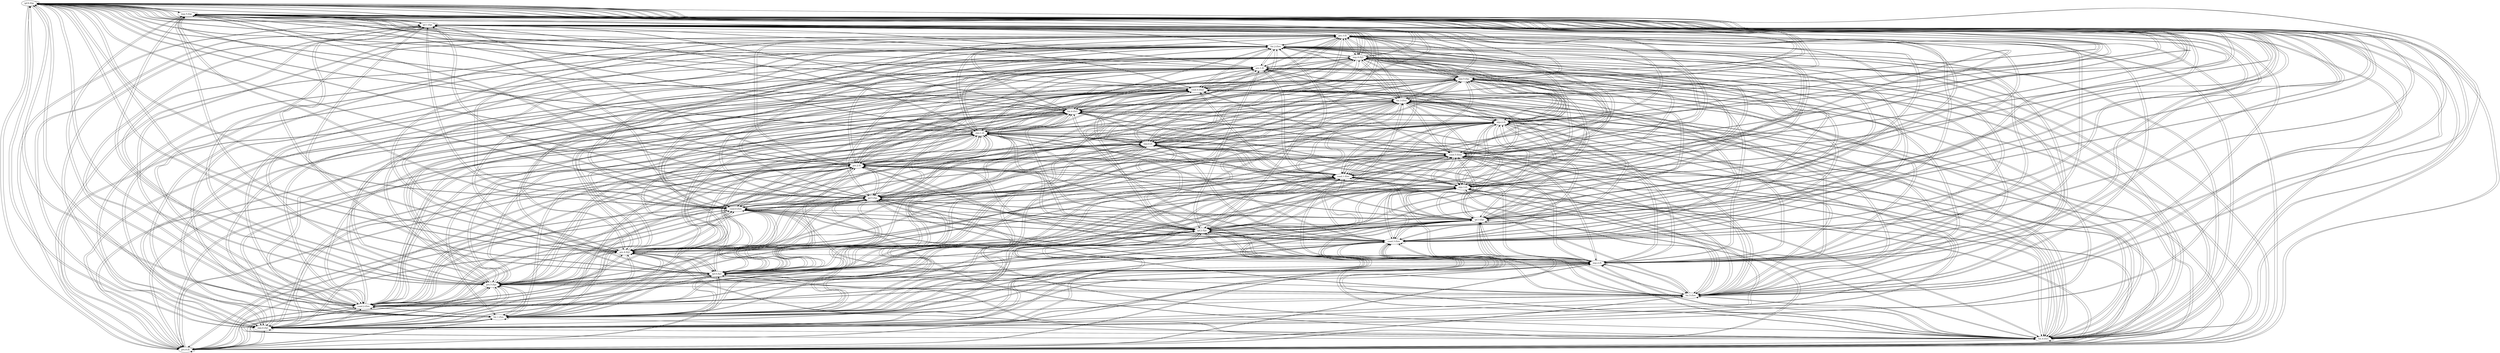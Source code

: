 digraph  {
	node [label="\N"];
	"ipf.6-ZijE"	 [cell="ipf.6",
		label="ipf.6-Zije",
		tense=ipf,
		weight=0.04];
	"ipf.6-ZijE" -> "ipf.6-ZijE"	 [weight=0.04];
	"imp.5-ZijE"	 [cell="imp.5",
		label="imp.5-Zije",
		tense=imp,
		weight=0.1];
	"ipf.6-ZijE" -> "imp.5-ZijE"	 [weight=0.1];
	"prs.6-Zi"	 [cell="prs.6",
		label="prs.6-Zi",
		tense=prs,
		weight=0.5];
	"ipf.6-ZijE" -> "prs.6-Zi"	 [weight=0.21];
	"fut.4-Zirô"	 [cell="fut.4",
		label="fut.4-Zirɔ̃",
		tense=fut,
		weight=0.98];
	"ipf.6-ZijE" -> "fut.4-Zirô"	 [weight=0.2842];
	"sbjv.4-Zijô"	 [cell="sbjv.4",
		label="sbjv.4-Zijɔ̃",
		tense=sbjv,
		weight=0.02];
	"ipf.6-ZijE" -> "sbjv.4-Zijô"	 [weight=0.02];
	"fut.1-ZirE"	 [cell="fut.1",
		label="fut.1-Zire",
		tense=fut,
		weight=0.98];
	"ipf.6-ZijE" -> "fut.1-ZirE"	 [weight=0.2842];
	"cond.2-ZirE"	 [cell="cond.2",
		label="cond.2-Zire",
		tense=cond,
		weight=0.98];
	"ipf.6-ZijE" -> "cond.2-ZirE"	 [weight=0.2842];
	"fut.5-ZirE"	 [cell="fut.5",
		label="fut.5-Zire",
		tense=fut,
		weight=0.98];
	"ipf.6-ZijE" -> "fut.5-ZirE"	 [weight=0.2842];
	"prs.5-ZijE"	 [cell="prs.5",
		label="prs.5-Zije",
		tense=prs,
		weight=0.04];
	"ipf.6-ZijE" -> "prs.5-ZijE"	 [weight=0.04];
	"ipf.4-Zijô"	 [cell="ipf.4",
		label="ipf.4-Zijɔ̃",
		tense=ipf,
		weight=0.04];
	"ipf.6-ZijE" -> "ipf.4-Zijô"	 [weight=0.04];
	"imp.2-Zi"	 [cell="imp.2",
		label="imp.2-Zi",
		tense=imp,
		weight=1.0];
	"ipf.6-ZijE" -> "imp.2-Zi"	 [weight=0.3];
	"prs.4-Zijô"	 [cell="prs.4",
		label="prs.4-Zijɔ̃",
		tense=prs,
		weight=0.04];
	"ipf.6-ZijE" -> "prs.4-Zijô"	 [weight=0.04];
	"cond.3-ZirE"	 [cell="cond.3",
		label="cond.3-Zire",
		tense=cond,
		weight=0.98];
	"ipf.6-ZijE" -> "cond.3-ZirE"	 [weight=0.2842];
	"ipf.2-ZijE"	 [cell="ipf.2",
		label="ipf.2-Zije",
		tense=ipf,
		weight=0.04];
	"ipf.6-ZijE" -> "ipf.2-ZijE"	 [weight=0.04];
	"ipf.3-ZijE"	 [cell="ipf.3",
		label="ipf.3-Zije",
		tense=ipf,
		weight=0.04];
	"ipf.6-ZijE" -> "ipf.3-ZijE"	 [weight=0.04];
	"cond.6-ZirE"	 [cell="cond.6",
		label="cond.6-Zire",
		tense=cond,
		weight=0.98];
	"ipf.6-ZijE" -> "cond.6-ZirE"	 [weight=0.2842];
	"ipf.5-ZijE"	 [cell="ipf.5",
		label="ipf.5-Zije",
		tense=ipf,
		weight=0.04];
	"ipf.6-ZijE" -> "ipf.5-ZijE"	 [weight=0.04];
	"sbjv.3-Zi"	 [cell="sbjv.3",
		label="sbjv.3-Zi",
		tense=sbjv,
		weight=0.5];
	"ipf.6-ZijE" -> "sbjv.3-Zi"	 [weight=0.17];
	"cond.1-ZirE"	 [cell="cond.1",
		label="cond.1-Zire",
		tense=cond,
		weight=0.98];
	"ipf.6-ZijE" -> "cond.1-ZirE"	 [weight=0.2842];
	"prs.2-Zi"	 [cell="prs.2",
		label="prs.2-Zi",
		tense=prs,
		weight=1.0];
	"ipf.6-ZijE" -> "prs.2-Zi"	 [weight=0.3];
	"cond.5-ZirjE"	 [cell="cond.5",
		label="cond.5-Zirje",
		tense=cond,
		weight=0.98];
	"ipf.6-ZijE" -> "cond.5-ZirjE"	 [weight=0.2842];
	"sbjv.6-Zi"	 [cell="sbjv.6",
		label="sbjv.6-Zi",
		tense=sbjv,
		weight=0.5];
	"ipf.6-ZijE" -> "sbjv.6-Zi"	 [weight=0.17];
	"sbjv.1-Zi"	 [cell="sbjv.1",
		label="sbjv.1-Zi",
		tense=sbjv,
		weight=0.5];
	"ipf.6-ZijE" -> "sbjv.1-Zi"	 [weight=0.17];
	"sbjv.2-Zi"	 [cell="sbjv.2",
		label="sbjv.2-Zi",
		tense=sbjv,
		weight=0.5];
	"ipf.6-ZijE" -> "sbjv.2-Zi"	 [weight=0.17];
	"fut.6-Zirô"	 [cell="fut.6",
		label="fut.6-Zirɔ̃",
		tense=fut,
		weight=0.98];
	"ipf.6-ZijE" -> "fut.6-Zirô"	 [weight=0.2842];
	"fut.3-Zira"	 [cell="fut.3",
		label="fut.3-Zira",
		tense=fut,
		weight=0.98];
	"ipf.6-ZijE" -> "fut.3-Zira"	 [weight=0.2842];
	"cond.4-Zirjô"	 [cell="cond.4",
		label="cond.4-Zirjɔ̃",
		tense=cond,
		weight=0.98];
	"ipf.6-ZijE" -> "cond.4-Zirjô"	 [weight=0.2842];
	"sbjv.5-ZijE"	 [cell="sbjv.5",
		label="sbjv.5-Zije",
		tense=sbjv,
		weight=0.02];
	"ipf.6-ZijE" -> "sbjv.5-ZijE"	 [weight=0.02];
	"prs.1-Zi"	 [cell="prs.1",
		label="prs.1-Zi",
		tense=prs,
		weight=1.0];
	"ipf.6-ZijE" -> "prs.1-Zi"	 [weight=0.3];
	"imp.4-Zijô"	 [cell="imp.4",
		label="imp.4-Zijɔ̃",
		tense=imp,
		weight=0.02];
	"ipf.6-ZijE" -> "imp.4-Zijô"	 [weight=0.02];
	"fut.2-Zira"	 [cell="fut.2",
		label="fut.2-Zira",
		tense=fut,
		weight=0.98];
	"ipf.6-ZijE" -> "fut.2-Zira"	 [weight=0.2842];
	"prs.3-Zi"	 [cell="prs.3",
		label="prs.3-Zi",
		tense=prs,
		weight=1.0];
	"ipf.6-ZijE" -> "prs.3-Zi"	 [weight=0.3];
	"ipf.1-ZijE"	 [cell="ipf.1",
		label="ipf.1-Zije",
		tense=ipf,
		weight=0.04];
	"ipf.6-ZijE" -> "ipf.1-ZijE"	 [weight=0.04];
	"imp.5-ZijE" -> "ipf.6-ZijE"	 [weight=0.04];
	"imp.5-ZijE" -> "imp.5-ZijE"	 [weight=0.1];
	"imp.5-ZijE" -> "prs.6-Zi"	 [weight=0.21];
	"imp.5-ZijE" -> "fut.4-Zirô"	 [weight=0.2842];
	"imp.5-ZijE" -> "sbjv.4-Zijô"	 [weight=0.02];
	"imp.5-ZijE" -> "fut.1-ZirE"	 [weight=0.2842];
	"imp.5-ZijE" -> "cond.2-ZirE"	 [weight=0.2842];
	"imp.5-ZijE" -> "fut.5-ZirE"	 [weight=0.2842];
	"imp.5-ZijE" -> "prs.5-ZijE"	 [weight=0.04];
	"imp.5-ZijE" -> "ipf.4-Zijô"	 [weight=0.04];
	"imp.5-ZijE" -> "imp.2-Zi"	 [weight=0.28];
	"imp.5-ZijE" -> "prs.4-Zijô"	 [weight=0.04];
	"imp.5-ZijE" -> "cond.3-ZirE"	 [weight=0.2842];
	"imp.5-ZijE" -> "ipf.2-ZijE"	 [weight=0.04];
	"imp.5-ZijE" -> "ipf.3-ZijE"	 [weight=0.04];
	"imp.5-ZijE" -> "cond.6-ZirE"	 [weight=0.2842];
	"imp.5-ZijE" -> "ipf.5-ZijE"	 [weight=0.04];
	"imp.5-ZijE" -> "sbjv.3-Zi"	 [weight=0.16];
	"imp.5-ZijE" -> "cond.1-ZirE"	 [weight=0.2842];
	"imp.5-ZijE" -> "prs.2-Zi"	 [weight=0.3];
	"imp.5-ZijE" -> "cond.5-ZirjE"	 [weight=0.2842];
	"imp.5-ZijE" -> "sbjv.6-Zi"	 [weight=0.16];
	"imp.5-ZijE" -> "sbjv.1-Zi"	 [weight=0.16];
	"imp.5-ZijE" -> "sbjv.2-Zi"	 [weight=0.16];
	"imp.5-ZijE" -> "fut.6-Zirô"	 [weight=0.2842];
	"imp.5-ZijE" -> "fut.3-Zira"	 [weight=0.2842];
	"imp.5-ZijE" -> "cond.4-Zirjô"	 [weight=0.2842];
	"imp.5-ZijE" -> "sbjv.5-ZijE"	 [weight=0.02];
	"imp.5-ZijE" -> "prs.1-Zi"	 [weight=0.28];
	"imp.5-ZijE" -> "imp.4-Zijô"	 [weight=0.02];
	"imp.5-ZijE" -> "fut.2-Zira"	 [weight=0.2842];
	"imp.5-ZijE" -> "prs.3-Zi"	 [weight=0.3];
	"imp.5-ZijE" -> "ipf.1-ZijE"	 [weight=0.04];
	"prs.6-Zi" -> "ipf.6-ZijE"	 [weight=0.0036];
	"prs.6-Zi" -> "imp.5-ZijE"	 [weight=0.009];
	"prs.6-Zi" -> "prs.6-Zi"	 [weight=0.5];
	"prs.6-Zi" -> "fut.4-Zirô"	 [weight=0.98];
	"prs.6-Zi" -> "sbjv.4-Zijô"	 [weight=0.0016];
	"prs.6-Zi" -> "fut.1-ZirE"	 [weight=0.98];
	"prs.6-Zi" -> "cond.2-ZirE"	 [weight=0.98];
	"prs.6-Zi" -> "fut.5-ZirE"	 [weight=0.98];
	"prs.6-Zi" -> "prs.5-ZijE"	 [weight=0.0036];
	"prs.6-Zi" -> "ipf.4-Zijô"	 [weight=0.0032];
	"prs.6-Zi" -> "imp.2-Zi"	 [weight=1.0];
	"prs.6-Zi" -> "prs.4-Zijô"	 [weight=0.0036];
	"prs.6-Zi" -> "cond.3-ZirE"	 [weight=0.98];
	"prs.6-Zi" -> "ipf.2-ZijE"	 [weight=0.0036];
	"prs.6-Zi" -> "ipf.3-ZijE"	 [weight=0.0036];
	"prs.6-Zi" -> "cond.6-ZirE"	 [weight=0.98];
	"prs.6-Zi" -> "ipf.5-ZijE"	 [weight=0.0032];
	"prs.6-Zi" -> "sbjv.3-Zi"	 [weight=0.5];
	"prs.6-Zi" -> "cond.1-ZirE"	 [weight=0.98];
	"prs.6-Zi" -> "prs.2-Zi"	 [weight=1.0];
	"prs.6-Zi" -> "cond.5-ZirjE"	 [weight=0.98];
	"prs.6-Zi" -> "sbjv.6-Zi"	 [weight=0.5];
	"prs.6-Zi" -> "sbjv.1-Zi"	 [weight=0.5];
	"prs.6-Zi" -> "sbjv.2-Zi"	 [weight=0.5];
	"prs.6-Zi" -> "fut.6-Zirô"	 [weight=0.98];
	"prs.6-Zi" -> "fut.3-Zira"	 [weight=0.98];
	"prs.6-Zi" -> "cond.4-Zirjô"	 [weight=0.98];
	"prs.6-Zi" -> "sbjv.5-ZijE"	 [weight=0.0016];
	"prs.6-Zi" -> "prs.1-Zi"	 [weight=1.0];
	"prs.6-Zi" -> "imp.4-Zijô"	 [weight=0.0018];
	"prs.6-Zi" -> "fut.2-Zira"	 [weight=0.98];
	"prs.6-Zi" -> "prs.3-Zi"	 [weight=1.0];
	"prs.6-Zi" -> "ipf.1-ZijE"	 [weight=0.0036];
	"fut.4-Zirô" -> "ipf.6-ZijE"	 [weight=0.0052];
	"fut.4-Zirô" -> "imp.5-ZijE"	 [weight=0.014];
	"fut.4-Zirô" -> "prs.6-Zi"	 [weight=0.19];
	"fut.4-Zirô" -> "fut.4-Zirô"	 [weight=0.98];
	"fut.4-Zirô" -> "sbjv.4-Zijô"	 [weight=0.001];
	"fut.4-Zirô" -> "fut.1-ZirE"	 [weight=0.98];
	"fut.4-Zirô" -> "cond.2-ZirE"	 [weight=0.98];
	"fut.4-Zirô" -> "fut.5-ZirE"	 [weight=0.98];
	"fut.4-Zirô" -> "prs.5-ZijE"	 [weight=0.0056];
	"fut.4-Zirô" -> "ipf.4-Zijô"	 [weight=0.002];
	"fut.4-Zirô" -> "imp.2-Zi"	 [weight=1.0];
	"fut.4-Zirô" -> "prs.4-Zijô"	 [weight=0.0052];
	"fut.4-Zirô" -> "cond.3-ZirE"	 [weight=0.98];
	"fut.4-Zirô" -> "ipf.2-ZijE"	 [weight=0.0052];
	"fut.4-Zirô" -> "ipf.3-ZijE"	 [weight=0.0052];
	"fut.4-Zirô" -> "cond.6-ZirE"	 [weight=0.98];
	"fut.4-Zirô" -> "ipf.5-ZijE"	 [weight=0.002];
	"fut.4-Zirô" -> "sbjv.3-Zi"	 [weight=0.19];
	"fut.4-Zirô" -> "cond.1-ZirE"	 [weight=0.98];
	"fut.4-Zirô" -> "prs.2-Zi"	 [weight=1.0];
	"fut.4-Zirô" -> "cond.5-ZirjE"	 [weight=0.98];
	"fut.4-Zirô" -> "sbjv.6-Zi"	 [weight=0.19];
	"fut.4-Zirô" -> "sbjv.1-Zi"	 [weight=0.19];
	"fut.4-Zirô" -> "sbjv.2-Zi"	 [weight=0.19];
	"fut.4-Zirô" -> "fut.6-Zirô"	 [weight=0.98];
	"fut.4-Zirô" -> "fut.3-Zira"	 [weight=0.98];
	"fut.4-Zirô" -> "cond.4-Zirjô"	 [weight=0.98];
	"fut.4-Zirô" -> "sbjv.5-ZijE"	 [weight=0.001];
	"fut.4-Zirô" -> "prs.1-Zi"	 [weight=1.0];
	"fut.4-Zirô" -> "imp.4-Zijô"	 [weight=0.0026];
	"fut.4-Zirô" -> "fut.2-Zira"	 [weight=0.98];
	"fut.4-Zirô" -> "prs.3-Zi"	 [weight=1.0];
	"fut.4-Zirô" -> "ipf.1-ZijE"	 [weight=0.0052];
	"sbjv.4-Zijô" -> "ipf.6-ZijE"	 [weight=0.0032];
	"sbjv.4-Zijô" -> "imp.5-ZijE"	 [weight=0.008];
	"sbjv.4-Zijô" -> "prs.6-Zi"	 [weight=0.245];
	"sbjv.4-Zijô" -> "fut.4-Zirô"	 [weight=0.5782];
	"sbjv.4-Zijô" -> "sbjv.4-Zijô"	 [weight=0.02];
	"sbjv.4-Zijô" -> "fut.1-ZirE"	 [weight=0.5782];
	"sbjv.4-Zijô" -> "cond.2-ZirE"	 [weight=0.5782];
	"sbjv.4-Zijô" -> "fut.5-ZirE"	 [weight=0.5782];
	"sbjv.4-Zijô" -> "prs.5-ZijE"	 [weight=0.0032];
	"sbjv.4-Zijô" -> "ipf.4-Zijô"	 [weight=0.04];
	"sbjv.4-Zijô" -> "imp.2-Zi"	 [weight=0.46];
	"sbjv.4-Zijô" -> "prs.4-Zijô"	 [weight=0.0032];
	"sbjv.4-Zijô" -> "cond.3-ZirE"	 [weight=0.5782];
	"sbjv.4-Zijô" -> "ipf.2-ZijE"	 [weight=0.0032];
	"sbjv.4-Zijô" -> "ipf.3-ZijE"	 [weight=0.0032];
	"sbjv.4-Zijô" -> "cond.6-ZirE"	 [weight=0.5782];
	"sbjv.4-Zijô" -> "ipf.5-ZijE"	 [weight=0.04];
	"sbjv.4-Zijô" -> "sbjv.3-Zi"	 [weight=0.23];
	"sbjv.4-Zijô" -> "cond.1-ZirE"	 [weight=0.5782];
	"sbjv.4-Zijô" -> "prs.2-Zi"	 [weight=0.46];
	"sbjv.4-Zijô" -> "cond.5-ZirjE"	 [weight=0.5782];
	"sbjv.4-Zijô" -> "sbjv.6-Zi"	 [weight=0.23];
	"sbjv.4-Zijô" -> "sbjv.1-Zi"	 [weight=0.23];
	"sbjv.4-Zijô" -> "sbjv.2-Zi"	 [weight=0.23];
	"sbjv.4-Zijô" -> "fut.6-Zirô"	 [weight=0.5782];
	"sbjv.4-Zijô" -> "fut.3-Zira"	 [weight=0.5782];
	"sbjv.4-Zijô" -> "cond.4-Zirjô"	 [weight=0.5782];
	"sbjv.4-Zijô" -> "sbjv.5-ZijE"	 [weight=0.02];
	"sbjv.4-Zijô" -> "prs.1-Zi"	 [weight=0.46];
	"sbjv.4-Zijô" -> "imp.4-Zijô"	 [weight=0.0016];
	"sbjv.4-Zijô" -> "fut.2-Zira"	 [weight=0.5782];
	"sbjv.4-Zijô" -> "prs.3-Zi"	 [weight=0.46];
	"sbjv.4-Zijô" -> "ipf.1-ZijE"	 [weight=0.0032];
	"fut.1-ZirE" -> "ipf.6-ZijE"	 [weight=0.0052];
	"fut.1-ZirE" -> "imp.5-ZijE"	 [weight=0.014];
	"fut.1-ZirE" -> "prs.6-Zi"	 [weight=0.19];
	"fut.1-ZirE" -> "fut.4-Zirô"	 [weight=0.98];
	"fut.1-ZirE" -> "sbjv.4-Zijô"	 [weight=0.001];
	"fut.1-ZirE" -> "fut.1-ZirE"	 [weight=0.98];
	"fut.1-ZirE" -> "cond.2-ZirE"	 [weight=0.98];
	"fut.1-ZirE" -> "fut.5-ZirE"	 [weight=0.98];
	"fut.1-ZirE" -> "prs.5-ZijE"	 [weight=0.0056];
	"fut.1-ZirE" -> "ipf.4-Zijô"	 [weight=0.002];
	"fut.1-ZirE" -> "imp.2-Zi"	 [weight=1.0];
	"fut.1-ZirE" -> "prs.4-Zijô"	 [weight=0.0052];
	"fut.1-ZirE" -> "cond.3-ZirE"	 [weight=0.98];
	"fut.1-ZirE" -> "ipf.2-ZijE"	 [weight=0.0052];
	"fut.1-ZirE" -> "ipf.3-ZijE"	 [weight=0.0052];
	"fut.1-ZirE" -> "cond.6-ZirE"	 [weight=0.98];
	"fut.1-ZirE" -> "ipf.5-ZijE"	 [weight=0.002];
	"fut.1-ZirE" -> "sbjv.3-Zi"	 [weight=0.19];
	"fut.1-ZirE" -> "cond.1-ZirE"	 [weight=0.98];
	"fut.1-ZirE" -> "prs.2-Zi"	 [weight=1.0];
	"fut.1-ZirE" -> "cond.5-ZirjE"	 [weight=0.98];
	"fut.1-ZirE" -> "sbjv.6-Zi"	 [weight=0.19];
	"fut.1-ZirE" -> "sbjv.1-Zi"	 [weight=0.19];
	"fut.1-ZirE" -> "sbjv.2-Zi"	 [weight=0.19];
	"fut.1-ZirE" -> "fut.6-Zirô"	 [weight=0.98];
	"fut.1-ZirE" -> "fut.3-Zira"	 [weight=0.98];
	"fut.1-ZirE" -> "cond.4-Zirjô"	 [weight=0.98];
	"fut.1-ZirE" -> "sbjv.5-ZijE"	 [weight=0.001];
	"fut.1-ZirE" -> "prs.1-Zi"	 [weight=1.0];
	"fut.1-ZirE" -> "imp.4-Zijô"	 [weight=0.0026];
	"fut.1-ZirE" -> "fut.2-Zira"	 [weight=0.98];
	"fut.1-ZirE" -> "prs.3-Zi"	 [weight=1.0];
	"fut.1-ZirE" -> "ipf.1-ZijE"	 [weight=0.0052];
	"cond.2-ZirE" -> "ipf.6-ZijE"	 [weight=0.0056];
	"cond.2-ZirE" -> "imp.5-ZijE"	 [weight=0.014];
	"cond.2-ZirE" -> "prs.6-Zi"	 [weight=0.19];
	"cond.2-ZirE" -> "fut.4-Zirô"	 [weight=0.98];
	"cond.2-ZirE" -> "sbjv.4-Zijô"	 [weight=0.001];
	"cond.2-ZirE" -> "fut.1-ZirE"	 [weight=0.98];
	"cond.2-ZirE" -> "cond.2-ZirE"	 [weight=0.98];
	"cond.2-ZirE" -> "fut.5-ZirE"	 [weight=0.98];
	"cond.2-ZirE" -> "prs.5-ZijE"	 [weight=0.0056];
	"cond.2-ZirE" -> "ipf.4-Zijô"	 [weight=0.002];
	"cond.2-ZirE" -> "imp.2-Zi"	 [weight=1.0];
	"cond.2-ZirE" -> "prs.4-Zijô"	 [weight=0.0056];
	"cond.2-ZirE" -> "cond.3-ZirE"	 [weight=0.98];
	"cond.2-ZirE" -> "ipf.2-ZijE"	 [weight=0.0056];
	"cond.2-ZirE" -> "ipf.3-ZijE"	 [weight=0.0056];
	"cond.2-ZirE" -> "cond.6-ZirE"	 [weight=0.98];
	"cond.2-ZirE" -> "ipf.5-ZijE"	 [weight=0.002];
	"cond.2-ZirE" -> "sbjv.3-Zi"	 [weight=0.19];
	"cond.2-ZirE" -> "cond.1-ZirE"	 [weight=0.98];
	"cond.2-ZirE" -> "prs.2-Zi"	 [weight=1.0];
	"cond.2-ZirE" -> "cond.5-ZirjE"	 [weight=0.98];
	"cond.2-ZirE" -> "sbjv.6-Zi"	 [weight=0.19];
	"cond.2-ZirE" -> "sbjv.1-Zi"	 [weight=0.19];
	"cond.2-ZirE" -> "sbjv.2-Zi"	 [weight=0.19];
	"cond.2-ZirE" -> "fut.6-Zirô"	 [weight=0.98];
	"cond.2-ZirE" -> "fut.3-Zira"	 [weight=0.98];
	"cond.2-ZirE" -> "cond.4-Zirjô"	 [weight=0.98];
	"cond.2-ZirE" -> "sbjv.5-ZijE"	 [weight=0.001];
	"cond.2-ZirE" -> "prs.1-Zi"	 [weight=1.0];
	"cond.2-ZirE" -> "imp.4-Zijô"	 [weight=0.0028];
	"cond.2-ZirE" -> "fut.2-Zira"	 [weight=0.98];
	"cond.2-ZirE" -> "prs.3-Zi"	 [weight=1.0];
	"cond.2-ZirE" -> "ipf.1-ZijE"	 [weight=0.0056];
	"fut.5-ZirE" -> "ipf.6-ZijE"	 [weight=0.0052];
	"fut.5-ZirE" -> "imp.5-ZijE"	 [weight=0.014];
	"fut.5-ZirE" -> "prs.6-Zi"	 [weight=0.19];
	"fut.5-ZirE" -> "fut.4-Zirô"	 [weight=0.98];
	"fut.5-ZirE" -> "sbjv.4-Zijô"	 [weight=0.001];
	"fut.5-ZirE" -> "fut.1-ZirE"	 [weight=0.98];
	"fut.5-ZirE" -> "cond.2-ZirE"	 [weight=0.98];
	"fut.5-ZirE" -> "fut.5-ZirE"	 [weight=0.98];
	"fut.5-ZirE" -> "prs.5-ZijE"	 [weight=0.0056];
	"fut.5-ZirE" -> "ipf.4-Zijô"	 [weight=0.002];
	"fut.5-ZirE" -> "imp.2-Zi"	 [weight=1.0];
	"fut.5-ZirE" -> "prs.4-Zijô"	 [weight=0.0052];
	"fut.5-ZirE" -> "cond.3-ZirE"	 [weight=0.98];
	"fut.5-ZirE" -> "ipf.2-ZijE"	 [weight=0.0052];
	"fut.5-ZirE" -> "ipf.3-ZijE"	 [weight=0.0052];
	"fut.5-ZirE" -> "cond.6-ZirE"	 [weight=0.98];
	"fut.5-ZirE" -> "ipf.5-ZijE"	 [weight=0.002];
	"fut.5-ZirE" -> "sbjv.3-Zi"	 [weight=0.19];
	"fut.5-ZirE" -> "cond.1-ZirE"	 [weight=0.98];
	"fut.5-ZirE" -> "prs.2-Zi"	 [weight=1.0];
	"fut.5-ZirE" -> "cond.5-ZirjE"	 [weight=0.98];
	"fut.5-ZirE" -> "sbjv.6-Zi"	 [weight=0.19];
	"fut.5-ZirE" -> "sbjv.1-Zi"	 [weight=0.19];
	"fut.5-ZirE" -> "sbjv.2-Zi"	 [weight=0.19];
	"fut.5-ZirE" -> "fut.6-Zirô"	 [weight=0.98];
	"fut.5-ZirE" -> "fut.3-Zira"	 [weight=0.98];
	"fut.5-ZirE" -> "cond.4-Zirjô"	 [weight=0.98];
	"fut.5-ZirE" -> "sbjv.5-ZijE"	 [weight=0.001];
	"fut.5-ZirE" -> "prs.1-Zi"	 [weight=1.0];
	"fut.5-ZirE" -> "imp.4-Zijô"	 [weight=0.0026];
	"fut.5-ZirE" -> "fut.2-Zira"	 [weight=0.98];
	"fut.5-ZirE" -> "prs.3-Zi"	 [weight=1.0];
	"fut.5-ZirE" -> "ipf.1-ZijE"	 [weight=0.0052];
	"prs.5-ZijE" -> "ipf.6-ZijE"	 [weight=0.04];
	"prs.5-ZijE" -> "imp.5-ZijE"	 [weight=0.1];
	"prs.5-ZijE" -> "prs.6-Zi"	 [weight=0.21];
	"prs.5-ZijE" -> "fut.4-Zirô"	 [weight=0.2842];
	"prs.5-ZijE" -> "sbjv.4-Zijô"	 [weight=0.02];
	"prs.5-ZijE" -> "fut.1-ZirE"	 [weight=0.2842];
	"prs.5-ZijE" -> "cond.2-ZirE"	 [weight=0.2842];
	"prs.5-ZijE" -> "fut.5-ZirE"	 [weight=0.2842];
	"prs.5-ZijE" -> "prs.5-ZijE"	 [weight=0.04];
	"prs.5-ZijE" -> "ipf.4-Zijô"	 [weight=0.04];
	"prs.5-ZijE" -> "imp.2-Zi"	 [weight=0.3];
	"prs.5-ZijE" -> "prs.4-Zijô"	 [weight=0.04];
	"prs.5-ZijE" -> "cond.3-ZirE"	 [weight=0.2842];
	"prs.5-ZijE" -> "ipf.2-ZijE"	 [weight=0.04];
	"prs.5-ZijE" -> "ipf.3-ZijE"	 [weight=0.04];
	"prs.5-ZijE" -> "cond.6-ZirE"	 [weight=0.2842];
	"prs.5-ZijE" -> "ipf.5-ZijE"	 [weight=0.04];
	"prs.5-ZijE" -> "sbjv.3-Zi"	 [weight=0.17];
	"prs.5-ZijE" -> "cond.1-ZirE"	 [weight=0.2842];
	"prs.5-ZijE" -> "prs.2-Zi"	 [weight=0.3];
	"prs.5-ZijE" -> "cond.5-ZirjE"	 [weight=0.2842];
	"prs.5-ZijE" -> "sbjv.6-Zi"	 [weight=0.17];
	"prs.5-ZijE" -> "sbjv.1-Zi"	 [weight=0.17];
	"prs.5-ZijE" -> "sbjv.2-Zi"	 [weight=0.17];
	"prs.5-ZijE" -> "fut.6-Zirô"	 [weight=0.2842];
	"prs.5-ZijE" -> "fut.3-Zira"	 [weight=0.2842];
	"prs.5-ZijE" -> "cond.4-Zirjô"	 [weight=0.2842];
	"prs.5-ZijE" -> "sbjv.5-ZijE"	 [weight=0.02];
	"prs.5-ZijE" -> "prs.1-Zi"	 [weight=0.3];
	"prs.5-ZijE" -> "imp.4-Zijô"	 [weight=0.02];
	"prs.5-ZijE" -> "fut.2-Zira"	 [weight=0.2842];
	"prs.5-ZijE" -> "prs.3-Zi"	 [weight=0.3];
	"prs.5-ZijE" -> "ipf.1-ZijE"	 [weight=0.04];
	"ipf.4-Zijô" -> "ipf.6-ZijE"	 [weight=0.0032];
	"ipf.4-Zijô" -> "imp.5-ZijE"	 [weight=0.008];
	"ipf.4-Zijô" -> "prs.6-Zi"	 [weight=0.245];
	"ipf.4-Zijô" -> "fut.4-Zirô"	 [weight=0.5782];
	"ipf.4-Zijô" -> "sbjv.4-Zijô"	 [weight=0.02];
	"ipf.4-Zijô" -> "fut.1-ZirE"	 [weight=0.5782];
	"ipf.4-Zijô" -> "cond.2-ZirE"	 [weight=0.5782];
	"ipf.4-Zijô" -> "fut.5-ZirE"	 [weight=0.5782];
	"ipf.4-Zijô" -> "prs.5-ZijE"	 [weight=0.0032];
	"ipf.4-Zijô" -> "ipf.4-Zijô"	 [weight=0.04];
	"ipf.4-Zijô" -> "imp.2-Zi"	 [weight=0.46];
	"ipf.4-Zijô" -> "prs.4-Zijô"	 [weight=0.0032];
	"ipf.4-Zijô" -> "cond.3-ZirE"	 [weight=0.5782];
	"ipf.4-Zijô" -> "ipf.2-ZijE"	 [weight=0.0032];
	"ipf.4-Zijô" -> "ipf.3-ZijE"	 [weight=0.0032];
	"ipf.4-Zijô" -> "cond.6-ZirE"	 [weight=0.5782];
	"ipf.4-Zijô" -> "ipf.5-ZijE"	 [weight=0.04];
	"ipf.4-Zijô" -> "sbjv.3-Zi"	 [weight=0.225];
	"ipf.4-Zijô" -> "cond.1-ZirE"	 [weight=0.5782];
	"ipf.4-Zijô" -> "prs.2-Zi"	 [weight=0.46];
	"ipf.4-Zijô" -> "cond.5-ZirjE"	 [weight=0.5782];
	"ipf.4-Zijô" -> "sbjv.6-Zi"	 [weight=0.225];
	"ipf.4-Zijô" -> "sbjv.1-Zi"	 [weight=0.225];
	"ipf.4-Zijô" -> "sbjv.2-Zi"	 [weight=0.225];
	"ipf.4-Zijô" -> "fut.6-Zirô"	 [weight=0.5782];
	"ipf.4-Zijô" -> "fut.3-Zira"	 [weight=0.5782];
	"ipf.4-Zijô" -> "cond.4-Zirjô"	 [weight=0.5782];
	"ipf.4-Zijô" -> "sbjv.5-ZijE"	 [weight=0.02];
	"ipf.4-Zijô" -> "prs.1-Zi"	 [weight=0.46];
	"ipf.4-Zijô" -> "imp.4-Zijô"	 [weight=0.0016];
	"ipf.4-Zijô" -> "fut.2-Zira"	 [weight=0.5782];
	"ipf.4-Zijô" -> "prs.3-Zi"	 [weight=0.46];
	"ipf.4-Zijô" -> "ipf.1-ZijE"	 [weight=0.0032];
	"imp.2-Zi" -> "ipf.6-ZijE"	 [weight=0.0008];
	"imp.2-Zi" -> "imp.5-ZijE"	 [weight=0.01];
	"imp.2-Zi" -> "prs.6-Zi"	 [weight=0.25];
	"imp.2-Zi" -> "fut.4-Zirô"	 [weight=0.9604];
	"imp.2-Zi" -> "sbjv.4-Zijô"	 [weight=0.0004];
	"imp.2-Zi" -> "fut.1-ZirE"	 [weight=0.9604];
	"imp.2-Zi" -> "cond.2-ZirE"	 [weight=0.9604];
	"imp.2-Zi" -> "fut.5-ZirE"	 [weight=0.9604];
	"imp.2-Zi" -> "prs.5-ZijE"	 [weight=0.004];
	"imp.2-Zi" -> "ipf.4-Zijô"	 [weight=0.0008];
	"imp.2-Zi" -> "imp.2-Zi"	 [weight=1.0];
	"imp.2-Zi" -> "prs.4-Zijô"	 [weight=0.0008];
	"imp.2-Zi" -> "cond.3-ZirE"	 [weight=0.9604];
	"imp.2-Zi" -> "ipf.2-ZijE"	 [weight=0.0008];
	"imp.2-Zi" -> "ipf.3-ZijE"	 [weight=0.0008];
	"imp.2-Zi" -> "cond.6-ZirE"	 [weight=0.9604];
	"imp.2-Zi" -> "ipf.5-ZijE"	 [weight=0.0008];
	"imp.2-Zi" -> "sbjv.3-Zi"	 [weight=0.25];
	"imp.2-Zi" -> "cond.1-ZirE"	 [weight=0.9604];
	"imp.2-Zi" -> "prs.2-Zi"	 [weight=1.0];
	"imp.2-Zi" -> "cond.5-ZirjE"	 [weight=0.9604];
	"imp.2-Zi" -> "sbjv.6-Zi"	 [weight=0.25];
	"imp.2-Zi" -> "sbjv.1-Zi"	 [weight=0.25];
	"imp.2-Zi" -> "sbjv.2-Zi"	 [weight=0.25];
	"imp.2-Zi" -> "fut.6-Zirô"	 [weight=0.9604];
	"imp.2-Zi" -> "fut.3-Zira"	 [weight=0.9604];
	"imp.2-Zi" -> "cond.4-Zirjô"	 [weight=0.9604];
	"imp.2-Zi" -> "sbjv.5-ZijE"	 [weight=0.0004];
	"imp.2-Zi" -> "prs.1-Zi"	 [weight=1.0];
	"imp.2-Zi" -> "imp.4-Zijô"	 [weight=0.0004];
	"imp.2-Zi" -> "fut.2-Zira"	 [weight=0.9604];
	"imp.2-Zi" -> "prs.3-Zi"	 [weight=1.0];
	"imp.2-Zi" -> "ipf.1-ZijE"	 [weight=0.0008];
	"prs.4-Zijô" -> "ipf.6-ZijE"	 [weight=0.04];
	"prs.4-Zijô" -> "imp.5-ZijE"	 [weight=0.1];
	"prs.4-Zijô" -> "prs.6-Zi"	 [weight=0.21];
	"prs.4-Zijô" -> "fut.4-Zirô"	 [weight=0.2842];
	"prs.4-Zijô" -> "sbjv.4-Zijô"	 [weight=0.02];
	"prs.4-Zijô" -> "fut.1-ZirE"	 [weight=0.2842];
	"prs.4-Zijô" -> "cond.2-ZirE"	 [weight=0.2842];
	"prs.4-Zijô" -> "fut.5-ZirE"	 [weight=0.2842];
	"prs.4-Zijô" -> "prs.5-ZijE"	 [weight=0.04];
	"prs.4-Zijô" -> "ipf.4-Zijô"	 [weight=0.04];
	"prs.4-Zijô" -> "imp.2-Zi"	 [weight=0.3];
	"prs.4-Zijô" -> "prs.4-Zijô"	 [weight=0.04];
	"prs.4-Zijô" -> "cond.3-ZirE"	 [weight=0.2842];
	"prs.4-Zijô" -> "ipf.2-ZijE"	 [weight=0.04];
	"prs.4-Zijô" -> "ipf.3-ZijE"	 [weight=0.04];
	"prs.4-Zijô" -> "cond.6-ZirE"	 [weight=0.2842];
	"prs.4-Zijô" -> "ipf.5-ZijE"	 [weight=0.04];
	"prs.4-Zijô" -> "sbjv.3-Zi"	 [weight=0.17];
	"prs.4-Zijô" -> "cond.1-ZirE"	 [weight=0.2842];
	"prs.4-Zijô" -> "prs.2-Zi"	 [weight=0.3];
	"prs.4-Zijô" -> "cond.5-ZirjE"	 [weight=0.2842];
	"prs.4-Zijô" -> "sbjv.6-Zi"	 [weight=0.17];
	"prs.4-Zijô" -> "sbjv.1-Zi"	 [weight=0.17];
	"prs.4-Zijô" -> "sbjv.2-Zi"	 [weight=0.17];
	"prs.4-Zijô" -> "fut.6-Zirô"	 [weight=0.2842];
	"prs.4-Zijô" -> "fut.3-Zira"	 [weight=0.2842];
	"prs.4-Zijô" -> "cond.4-Zirjô"	 [weight=0.2842];
	"prs.4-Zijô" -> "sbjv.5-ZijE"	 [weight=0.02];
	"prs.4-Zijô" -> "prs.1-Zi"	 [weight=0.3];
	"prs.4-Zijô" -> "imp.4-Zijô"	 [weight=0.02];
	"prs.4-Zijô" -> "fut.2-Zira"	 [weight=0.2842];
	"prs.4-Zijô" -> "prs.3-Zi"	 [weight=0.3];
	"prs.4-Zijô" -> "ipf.1-ZijE"	 [weight=0.04];
	"cond.3-ZirE" -> "ipf.6-ZijE"	 [weight=0.0056];
	"cond.3-ZirE" -> "imp.5-ZijE"	 [weight=0.014];
	"cond.3-ZirE" -> "prs.6-Zi"	 [weight=0.19];
	"cond.3-ZirE" -> "fut.4-Zirô"	 [weight=0.98];
	"cond.3-ZirE" -> "sbjv.4-Zijô"	 [weight=0.001];
	"cond.3-ZirE" -> "fut.1-ZirE"	 [weight=0.98];
	"cond.3-ZirE" -> "cond.2-ZirE"	 [weight=0.98];
	"cond.3-ZirE" -> "fut.5-ZirE"	 [weight=0.98];
	"cond.3-ZirE" -> "prs.5-ZijE"	 [weight=0.0056];
	"cond.3-ZirE" -> "ipf.4-Zijô"	 [weight=0.002];
	"cond.3-ZirE" -> "imp.2-Zi"	 [weight=1.0];
	"cond.3-ZirE" -> "prs.4-Zijô"	 [weight=0.0056];
	"cond.3-ZirE" -> "cond.3-ZirE"	 [weight=0.98];
	"cond.3-ZirE" -> "ipf.2-ZijE"	 [weight=0.0056];
	"cond.3-ZirE" -> "ipf.3-ZijE"	 [weight=0.0056];
	"cond.3-ZirE" -> "cond.6-ZirE"	 [weight=0.98];
	"cond.3-ZirE" -> "ipf.5-ZijE"	 [weight=0.002];
	"cond.3-ZirE" -> "sbjv.3-Zi"	 [weight=0.19];
	"cond.3-ZirE" -> "cond.1-ZirE"	 [weight=0.98];
	"cond.3-ZirE" -> "prs.2-Zi"	 [weight=1.0];
	"cond.3-ZirE" -> "cond.5-ZirjE"	 [weight=0.98];
	"cond.3-ZirE" -> "sbjv.6-Zi"	 [weight=0.19];
	"cond.3-ZirE" -> "sbjv.1-Zi"	 [weight=0.19];
	"cond.3-ZirE" -> "sbjv.2-Zi"	 [weight=0.19];
	"cond.3-ZirE" -> "fut.6-Zirô"	 [weight=0.98];
	"cond.3-ZirE" -> "fut.3-Zira"	 [weight=0.98];
	"cond.3-ZirE" -> "cond.4-Zirjô"	 [weight=0.98];
	"cond.3-ZirE" -> "sbjv.5-ZijE"	 [weight=0.001];
	"cond.3-ZirE" -> "prs.1-Zi"	 [weight=1.0];
	"cond.3-ZirE" -> "imp.4-Zijô"	 [weight=0.0028];
	"cond.3-ZirE" -> "fut.2-Zira"	 [weight=0.98];
	"cond.3-ZirE" -> "prs.3-Zi"	 [weight=1.0];
	"cond.3-ZirE" -> "ipf.1-ZijE"	 [weight=0.0056];
	"ipf.2-ZijE" -> "ipf.6-ZijE"	 [weight=0.04];
	"ipf.2-ZijE" -> "imp.5-ZijE"	 [weight=0.1];
	"ipf.2-ZijE" -> "prs.6-Zi"	 [weight=0.21];
	"ipf.2-ZijE" -> "fut.4-Zirô"	 [weight=0.2842];
	"ipf.2-ZijE" -> "sbjv.4-Zijô"	 [weight=0.02];
	"ipf.2-ZijE" -> "fut.1-ZirE"	 [weight=0.2842];
	"ipf.2-ZijE" -> "cond.2-ZirE"	 [weight=0.2842];
	"ipf.2-ZijE" -> "fut.5-ZirE"	 [weight=0.2842];
	"ipf.2-ZijE" -> "prs.5-ZijE"	 [weight=0.04];
	"ipf.2-ZijE" -> "ipf.4-Zijô"	 [weight=0.04];
	"ipf.2-ZijE" -> "imp.2-Zi"	 [weight=0.3];
	"ipf.2-ZijE" -> "prs.4-Zijô"	 [weight=0.04];
	"ipf.2-ZijE" -> "cond.3-ZirE"	 [weight=0.2842];
	"ipf.2-ZijE" -> "ipf.2-ZijE"	 [weight=0.04];
	"ipf.2-ZijE" -> "ipf.3-ZijE"	 [weight=0.04];
	"ipf.2-ZijE" -> "cond.6-ZirE"	 [weight=0.2842];
	"ipf.2-ZijE" -> "ipf.5-ZijE"	 [weight=0.04];
	"ipf.2-ZijE" -> "sbjv.3-Zi"	 [weight=0.17];
	"ipf.2-ZijE" -> "cond.1-ZirE"	 [weight=0.2842];
	"ipf.2-ZijE" -> "prs.2-Zi"	 [weight=0.3];
	"ipf.2-ZijE" -> "cond.5-ZirjE"	 [weight=0.2842];
	"ipf.2-ZijE" -> "sbjv.6-Zi"	 [weight=0.17];
	"ipf.2-ZijE" -> "sbjv.1-Zi"	 [weight=0.17];
	"ipf.2-ZijE" -> "sbjv.2-Zi"	 [weight=0.17];
	"ipf.2-ZijE" -> "fut.6-Zirô"	 [weight=0.2842];
	"ipf.2-ZijE" -> "fut.3-Zira"	 [weight=0.2842];
	"ipf.2-ZijE" -> "cond.4-Zirjô"	 [weight=0.2842];
	"ipf.2-ZijE" -> "sbjv.5-ZijE"	 [weight=0.02];
	"ipf.2-ZijE" -> "prs.1-Zi"	 [weight=0.3];
	"ipf.2-ZijE" -> "imp.4-Zijô"	 [weight=0.02];
	"ipf.2-ZijE" -> "fut.2-Zira"	 [weight=0.2842];
	"ipf.2-ZijE" -> "prs.3-Zi"	 [weight=0.3];
	"ipf.2-ZijE" -> "ipf.1-ZijE"	 [weight=0.04];
	"ipf.3-ZijE" -> "ipf.6-ZijE"	 [weight=0.04];
	"ipf.3-ZijE" -> "imp.5-ZijE"	 [weight=0.1];
	"ipf.3-ZijE" -> "prs.6-Zi"	 [weight=0.21];
	"ipf.3-ZijE" -> "fut.4-Zirô"	 [weight=0.2842];
	"ipf.3-ZijE" -> "sbjv.4-Zijô"	 [weight=0.02];
	"ipf.3-ZijE" -> "fut.1-ZirE"	 [weight=0.2842];
	"ipf.3-ZijE" -> "cond.2-ZirE"	 [weight=0.2842];
	"ipf.3-ZijE" -> "fut.5-ZirE"	 [weight=0.2842];
	"ipf.3-ZijE" -> "prs.5-ZijE"	 [weight=0.04];
	"ipf.3-ZijE" -> "ipf.4-Zijô"	 [weight=0.04];
	"ipf.3-ZijE" -> "imp.2-Zi"	 [weight=0.3];
	"ipf.3-ZijE" -> "prs.4-Zijô"	 [weight=0.04];
	"ipf.3-ZijE" -> "cond.3-ZirE"	 [weight=0.2842];
	"ipf.3-ZijE" -> "ipf.2-ZijE"	 [weight=0.04];
	"ipf.3-ZijE" -> "ipf.3-ZijE"	 [weight=0.04];
	"ipf.3-ZijE" -> "cond.6-ZirE"	 [weight=0.2842];
	"ipf.3-ZijE" -> "ipf.5-ZijE"	 [weight=0.04];
	"ipf.3-ZijE" -> "sbjv.3-Zi"	 [weight=0.17];
	"ipf.3-ZijE" -> "cond.1-ZirE"	 [weight=0.2842];
	"ipf.3-ZijE" -> "prs.2-Zi"	 [weight=0.3];
	"ipf.3-ZijE" -> "cond.5-ZirjE"	 [weight=0.2842];
	"ipf.3-ZijE" -> "sbjv.6-Zi"	 [weight=0.17];
	"ipf.3-ZijE" -> "sbjv.1-Zi"	 [weight=0.17];
	"ipf.3-ZijE" -> "sbjv.2-Zi"	 [weight=0.17];
	"ipf.3-ZijE" -> "fut.6-Zirô"	 [weight=0.2842];
	"ipf.3-ZijE" -> "fut.3-Zira"	 [weight=0.2842];
	"ipf.3-ZijE" -> "cond.4-Zirjô"	 [weight=0.2842];
	"ipf.3-ZijE" -> "sbjv.5-ZijE"	 [weight=0.02];
	"ipf.3-ZijE" -> "prs.1-Zi"	 [weight=0.3];
	"ipf.3-ZijE" -> "imp.4-Zijô"	 [weight=0.02];
	"ipf.3-ZijE" -> "fut.2-Zira"	 [weight=0.2842];
	"ipf.3-ZijE" -> "prs.3-Zi"	 [weight=0.3];
	"ipf.3-ZijE" -> "ipf.1-ZijE"	 [weight=0.04];
	"cond.6-ZirE" -> "ipf.6-ZijE"	 [weight=0.0056];
	"cond.6-ZirE" -> "imp.5-ZijE"	 [weight=0.014];
	"cond.6-ZirE" -> "prs.6-Zi"	 [weight=0.19];
	"cond.6-ZirE" -> "fut.4-Zirô"	 [weight=0.98];
	"cond.6-ZirE" -> "sbjv.4-Zijô"	 [weight=0.001];
	"cond.6-ZirE" -> "fut.1-ZirE"	 [weight=0.98];
	"cond.6-ZirE" -> "cond.2-ZirE"	 [weight=0.98];
	"cond.6-ZirE" -> "fut.5-ZirE"	 [weight=0.98];
	"cond.6-ZirE" -> "prs.5-ZijE"	 [weight=0.0056];
	"cond.6-ZirE" -> "ipf.4-Zijô"	 [weight=0.002];
	"cond.6-ZirE" -> "imp.2-Zi"	 [weight=1.0];
	"cond.6-ZirE" -> "prs.4-Zijô"	 [weight=0.0056];
	"cond.6-ZirE" -> "cond.3-ZirE"	 [weight=0.98];
	"cond.6-ZirE" -> "ipf.2-ZijE"	 [weight=0.0056];
	"cond.6-ZirE" -> "ipf.3-ZijE"	 [weight=0.0056];
	"cond.6-ZirE" -> "cond.6-ZirE"	 [weight=0.98];
	"cond.6-ZirE" -> "ipf.5-ZijE"	 [weight=0.002];
	"cond.6-ZirE" -> "sbjv.3-Zi"	 [weight=0.19];
	"cond.6-ZirE" -> "cond.1-ZirE"	 [weight=0.98];
	"cond.6-ZirE" -> "prs.2-Zi"	 [weight=1.0];
	"cond.6-ZirE" -> "cond.5-ZirjE"	 [weight=0.98];
	"cond.6-ZirE" -> "sbjv.6-Zi"	 [weight=0.19];
	"cond.6-ZirE" -> "sbjv.1-Zi"	 [weight=0.19];
	"cond.6-ZirE" -> "sbjv.2-Zi"	 [weight=0.19];
	"cond.6-ZirE" -> "fut.6-Zirô"	 [weight=0.98];
	"cond.6-ZirE" -> "fut.3-Zira"	 [weight=0.98];
	"cond.6-ZirE" -> "cond.4-Zirjô"	 [weight=0.98];
	"cond.6-ZirE" -> "sbjv.5-ZijE"	 [weight=0.001];
	"cond.6-ZirE" -> "prs.1-Zi"	 [weight=1.0];
	"cond.6-ZirE" -> "imp.4-Zijô"	 [weight=0.0028];
	"cond.6-ZirE" -> "fut.2-Zira"	 [weight=0.98];
	"cond.6-ZirE" -> "prs.3-Zi"	 [weight=1.0];
	"cond.6-ZirE" -> "ipf.1-ZijE"	 [weight=0.0056];
	"ipf.5-ZijE" -> "ipf.6-ZijE"	 [weight=0.0032];
	"ipf.5-ZijE" -> "imp.5-ZijE"	 [weight=0.008];
	"ipf.5-ZijE" -> "prs.6-Zi"	 [weight=0.245];
	"ipf.5-ZijE" -> "fut.4-Zirô"	 [weight=0.5782];
	"ipf.5-ZijE" -> "sbjv.4-Zijô"	 [weight=0.02];
	"ipf.5-ZijE" -> "fut.1-ZirE"	 [weight=0.5782];
	"ipf.5-ZijE" -> "cond.2-ZirE"	 [weight=0.5782];
	"ipf.5-ZijE" -> "fut.5-ZirE"	 [weight=0.5782];
	"ipf.5-ZijE" -> "prs.5-ZijE"	 [weight=0.0032];
	"ipf.5-ZijE" -> "ipf.4-Zijô"	 [weight=0.04];
	"ipf.5-ZijE" -> "imp.2-Zi"	 [weight=0.46];
	"ipf.5-ZijE" -> "prs.4-Zijô"	 [weight=0.0032];
	"ipf.5-ZijE" -> "cond.3-ZirE"	 [weight=0.5782];
	"ipf.5-ZijE" -> "ipf.2-ZijE"	 [weight=0.0032];
	"ipf.5-ZijE" -> "ipf.3-ZijE"	 [weight=0.0032];
	"ipf.5-ZijE" -> "cond.6-ZirE"	 [weight=0.5782];
	"ipf.5-ZijE" -> "ipf.5-ZijE"	 [weight=0.04];
	"ipf.5-ZijE" -> "sbjv.3-Zi"	 [weight=0.225];
	"ipf.5-ZijE" -> "cond.1-ZirE"	 [weight=0.5782];
	"ipf.5-ZijE" -> "prs.2-Zi"	 [weight=0.46];
	"ipf.5-ZijE" -> "cond.5-ZirjE"	 [weight=0.5782];
	"ipf.5-ZijE" -> "sbjv.6-Zi"	 [weight=0.225];
	"ipf.5-ZijE" -> "sbjv.1-Zi"	 [weight=0.225];
	"ipf.5-ZijE" -> "sbjv.2-Zi"	 [weight=0.225];
	"ipf.5-ZijE" -> "fut.6-Zirô"	 [weight=0.5782];
	"ipf.5-ZijE" -> "fut.3-Zira"	 [weight=0.5782];
	"ipf.5-ZijE" -> "cond.4-Zirjô"	 [weight=0.5782];
	"ipf.5-ZijE" -> "sbjv.5-ZijE"	 [weight=0.02];
	"ipf.5-ZijE" -> "prs.1-Zi"	 [weight=0.46];
	"ipf.5-ZijE" -> "imp.4-Zijô"	 [weight=0.0016];
	"ipf.5-ZijE" -> "fut.2-Zira"	 [weight=0.5782];
	"ipf.5-ZijE" -> "prs.3-Zi"	 [weight=0.46];
	"ipf.5-ZijE" -> "ipf.1-ZijE"	 [weight=0.0032];
	"sbjv.3-Zi" -> "ipf.6-ZijE"	 [weight=0.0036];
	"sbjv.3-Zi" -> "imp.5-ZijE"	 [weight=0.008];
	"sbjv.3-Zi" -> "prs.6-Zi"	 [weight=0.5];
	"sbjv.3-Zi" -> "fut.4-Zirô"	 [weight=0.98];
	"sbjv.3-Zi" -> "sbjv.4-Zijô"	 [weight=0.0016];
	"sbjv.3-Zi" -> "fut.1-ZirE"	 [weight=0.98];
	"sbjv.3-Zi" -> "cond.2-ZirE"	 [weight=0.98];
	"sbjv.3-Zi" -> "fut.5-ZirE"	 [weight=0.98];
	"sbjv.3-Zi" -> "prs.5-ZijE"	 [weight=0.0036];
	"sbjv.3-Zi" -> "ipf.4-Zijô"	 [weight=0.0032];
	"sbjv.3-Zi" -> "imp.2-Zi"	 [weight=1.0];
	"sbjv.3-Zi" -> "prs.4-Zijô"	 [weight=0.0036];
	"sbjv.3-Zi" -> "cond.3-ZirE"	 [weight=0.98];
	"sbjv.3-Zi" -> "ipf.2-ZijE"	 [weight=0.0036];
	"sbjv.3-Zi" -> "ipf.3-ZijE"	 [weight=0.0036];
	"sbjv.3-Zi" -> "cond.6-ZirE"	 [weight=0.98];
	"sbjv.3-Zi" -> "ipf.5-ZijE"	 [weight=0.0032];
	"sbjv.3-Zi" -> "sbjv.3-Zi"	 [weight=0.5];
	"sbjv.3-Zi" -> "cond.1-ZirE"	 [weight=0.98];
	"sbjv.3-Zi" -> "prs.2-Zi"	 [weight=1.0];
	"sbjv.3-Zi" -> "cond.5-ZirjE"	 [weight=0.98];
	"sbjv.3-Zi" -> "sbjv.6-Zi"	 [weight=0.5];
	"sbjv.3-Zi" -> "sbjv.1-Zi"	 [weight=0.5];
	"sbjv.3-Zi" -> "sbjv.2-Zi"	 [weight=0.5];
	"sbjv.3-Zi" -> "fut.6-Zirô"	 [weight=0.98];
	"sbjv.3-Zi" -> "fut.3-Zira"	 [weight=0.98];
	"sbjv.3-Zi" -> "cond.4-Zirjô"	 [weight=0.98];
	"sbjv.3-Zi" -> "sbjv.5-ZijE"	 [weight=0.0016];
	"sbjv.3-Zi" -> "prs.1-Zi"	 [weight=1.0];
	"sbjv.3-Zi" -> "imp.4-Zijô"	 [weight=0.0016];
	"sbjv.3-Zi" -> "fut.2-Zira"	 [weight=0.98];
	"sbjv.3-Zi" -> "prs.3-Zi"	 [weight=1.0];
	"sbjv.3-Zi" -> "ipf.1-ZijE"	 [weight=0.0036];
	"cond.1-ZirE" -> "ipf.6-ZijE"	 [weight=0.0056];
	"cond.1-ZirE" -> "imp.5-ZijE"	 [weight=0.014];
	"cond.1-ZirE" -> "prs.6-Zi"	 [weight=0.19];
	"cond.1-ZirE" -> "fut.4-Zirô"	 [weight=0.98];
	"cond.1-ZirE" -> "sbjv.4-Zijô"	 [weight=0.001];
	"cond.1-ZirE" -> "fut.1-ZirE"	 [weight=0.98];
	"cond.1-ZirE" -> "cond.2-ZirE"	 [weight=0.98];
	"cond.1-ZirE" -> "fut.5-ZirE"	 [weight=0.98];
	"cond.1-ZirE" -> "prs.5-ZijE"	 [weight=0.0056];
	"cond.1-ZirE" -> "ipf.4-Zijô"	 [weight=0.002];
	"cond.1-ZirE" -> "imp.2-Zi"	 [weight=1.0];
	"cond.1-ZirE" -> "prs.4-Zijô"	 [weight=0.0056];
	"cond.1-ZirE" -> "cond.3-ZirE"	 [weight=0.98];
	"cond.1-ZirE" -> "ipf.2-ZijE"	 [weight=0.0056];
	"cond.1-ZirE" -> "ipf.3-ZijE"	 [weight=0.0056];
	"cond.1-ZirE" -> "cond.6-ZirE"	 [weight=0.98];
	"cond.1-ZirE" -> "ipf.5-ZijE"	 [weight=0.002];
	"cond.1-ZirE" -> "sbjv.3-Zi"	 [weight=0.19];
	"cond.1-ZirE" -> "cond.1-ZirE"	 [weight=0.98];
	"cond.1-ZirE" -> "prs.2-Zi"	 [weight=1.0];
	"cond.1-ZirE" -> "cond.5-ZirjE"	 [weight=0.98];
	"cond.1-ZirE" -> "sbjv.6-Zi"	 [weight=0.19];
	"cond.1-ZirE" -> "sbjv.1-Zi"	 [weight=0.19];
	"cond.1-ZirE" -> "sbjv.2-Zi"	 [weight=0.19];
	"cond.1-ZirE" -> "fut.6-Zirô"	 [weight=0.98];
	"cond.1-ZirE" -> "fut.3-Zira"	 [weight=0.98];
	"cond.1-ZirE" -> "cond.4-Zirjô"	 [weight=0.98];
	"cond.1-ZirE" -> "sbjv.5-ZijE"	 [weight=0.001];
	"cond.1-ZirE" -> "prs.1-Zi"	 [weight=1.0];
	"cond.1-ZirE" -> "imp.4-Zijô"	 [weight=0.0028];
	"cond.1-ZirE" -> "fut.2-Zira"	 [weight=0.98];
	"cond.1-ZirE" -> "prs.3-Zi"	 [weight=1.0];
	"cond.1-ZirE" -> "ipf.1-ZijE"	 [weight=0.0056];
	"prs.2-Zi" -> "ipf.6-ZijE"	 [weight=0.0016];
	"prs.2-Zi" -> "imp.5-ZijE"	 [weight=0.01];
	"prs.2-Zi" -> "prs.6-Zi"	 [weight=0.25];
	"prs.2-Zi" -> "fut.4-Zirô"	 [weight=0.9604];
	"prs.2-Zi" -> "sbjv.4-Zijô"	 [weight=0.0004];
	"prs.2-Zi" -> "fut.1-ZirE"	 [weight=0.9604];
	"prs.2-Zi" -> "cond.2-ZirE"	 [weight=0.9604];
	"prs.2-Zi" -> "fut.5-ZirE"	 [weight=0.9604];
	"prs.2-Zi" -> "prs.5-ZijE"	 [weight=0.0016];
	"prs.2-Zi" -> "ipf.4-Zijô"	 [weight=0.0016];
	"prs.2-Zi" -> "imp.2-Zi"	 [weight=1.0];
	"prs.2-Zi" -> "prs.4-Zijô"	 [weight=0.0016];
	"prs.2-Zi" -> "cond.3-ZirE"	 [weight=0.9604];
	"prs.2-Zi" -> "ipf.2-ZijE"	 [weight=0.0016];
	"prs.2-Zi" -> "ipf.3-ZijE"	 [weight=0.0016];
	"prs.2-Zi" -> "cond.6-ZirE"	 [weight=0.9604];
	"prs.2-Zi" -> "ipf.5-ZijE"	 [weight=0.0016];
	"prs.2-Zi" -> "sbjv.3-Zi"	 [weight=0.25];
	"prs.2-Zi" -> "cond.1-ZirE"	 [weight=0.9604];
	"prs.2-Zi" -> "prs.2-Zi"	 [weight=1.0];
	"prs.2-Zi" -> "cond.5-ZirjE"	 [weight=0.9604];
	"prs.2-Zi" -> "sbjv.6-Zi"	 [weight=0.25];
	"prs.2-Zi" -> "sbjv.1-Zi"	 [weight=0.25];
	"prs.2-Zi" -> "sbjv.2-Zi"	 [weight=0.25];
	"prs.2-Zi" -> "fut.6-Zirô"	 [weight=0.9604];
	"prs.2-Zi" -> "fut.3-Zira"	 [weight=0.9604];
	"prs.2-Zi" -> "cond.4-Zirjô"	 [weight=0.9604];
	"prs.2-Zi" -> "sbjv.5-ZijE"	 [weight=0.0004];
	"prs.2-Zi" -> "prs.1-Zi"	 [weight=1.0];
	"prs.2-Zi" -> "imp.4-Zijô"	 [weight=0.0004];
	"prs.2-Zi" -> "fut.2-Zira"	 [weight=0.9604];
	"prs.2-Zi" -> "prs.3-Zi"	 [weight=1.0];
	"prs.2-Zi" -> "ipf.1-ZijE"	 [weight=0.0016];
	"cond.5-ZirjE" -> "ipf.6-ZijE"	 [weight=0.0056];
	"cond.5-ZirjE" -> "imp.5-ZijE"	 [weight=0.014];
	"cond.5-ZirjE" -> "prs.6-Zi"	 [weight=0.19];
	"cond.5-ZirjE" -> "fut.4-Zirô"	 [weight=0.98];
	"cond.5-ZirjE" -> "sbjv.4-Zijô"	 [weight=0.001];
	"cond.5-ZirjE" -> "fut.1-ZirE"	 [weight=0.98];
	"cond.5-ZirjE" -> "cond.2-ZirE"	 [weight=0.98];
	"cond.5-ZirjE" -> "fut.5-ZirE"	 [weight=0.98];
	"cond.5-ZirjE" -> "prs.5-ZijE"	 [weight=0.0056];
	"cond.5-ZirjE" -> "ipf.4-Zijô"	 [weight=0.002];
	"cond.5-ZirjE" -> "imp.2-Zi"	 [weight=1.0];
	"cond.5-ZirjE" -> "prs.4-Zijô"	 [weight=0.0056];
	"cond.5-ZirjE" -> "cond.3-ZirE"	 [weight=0.98];
	"cond.5-ZirjE" -> "ipf.2-ZijE"	 [weight=0.0056];
	"cond.5-ZirjE" -> "ipf.3-ZijE"	 [weight=0.0056];
	"cond.5-ZirjE" -> "cond.6-ZirE"	 [weight=0.98];
	"cond.5-ZirjE" -> "ipf.5-ZijE"	 [weight=0.002];
	"cond.5-ZirjE" -> "sbjv.3-Zi"	 [weight=0.19];
	"cond.5-ZirjE" -> "cond.1-ZirE"	 [weight=0.98];
	"cond.5-ZirjE" -> "prs.2-Zi"	 [weight=1.0];
	"cond.5-ZirjE" -> "cond.5-ZirjE"	 [weight=0.98];
	"cond.5-ZirjE" -> "sbjv.6-Zi"	 [weight=0.19];
	"cond.5-ZirjE" -> "sbjv.1-Zi"	 [weight=0.19];
	"cond.5-ZirjE" -> "sbjv.2-Zi"	 [weight=0.19];
	"cond.5-ZirjE" -> "fut.6-Zirô"	 [weight=0.98];
	"cond.5-ZirjE" -> "fut.3-Zira"	 [weight=0.98];
	"cond.5-ZirjE" -> "cond.4-Zirjô"	 [weight=0.98];
	"cond.5-ZirjE" -> "sbjv.5-ZijE"	 [weight=0.001];
	"cond.5-ZirjE" -> "prs.1-Zi"	 [weight=1.0];
	"cond.5-ZirjE" -> "imp.4-Zijô"	 [weight=0.0028];
	"cond.5-ZirjE" -> "fut.2-Zira"	 [weight=0.98];
	"cond.5-ZirjE" -> "prs.3-Zi"	 [weight=1.0];
	"cond.5-ZirjE" -> "ipf.1-ZijE"	 [weight=0.0056];
	"sbjv.6-Zi" -> "ipf.6-ZijE"	 [weight=0.0036];
	"sbjv.6-Zi" -> "imp.5-ZijE"	 [weight=0.008];
	"sbjv.6-Zi" -> "prs.6-Zi"	 [weight=0.5];
	"sbjv.6-Zi" -> "fut.4-Zirô"	 [weight=0.98];
	"sbjv.6-Zi" -> "sbjv.4-Zijô"	 [weight=0.0016];
	"sbjv.6-Zi" -> "fut.1-ZirE"	 [weight=0.98];
	"sbjv.6-Zi" -> "cond.2-ZirE"	 [weight=0.98];
	"sbjv.6-Zi" -> "fut.5-ZirE"	 [weight=0.98];
	"sbjv.6-Zi" -> "prs.5-ZijE"	 [weight=0.0036];
	"sbjv.6-Zi" -> "ipf.4-Zijô"	 [weight=0.0032];
	"sbjv.6-Zi" -> "imp.2-Zi"	 [weight=1.0];
	"sbjv.6-Zi" -> "prs.4-Zijô"	 [weight=0.0036];
	"sbjv.6-Zi" -> "cond.3-ZirE"	 [weight=0.98];
	"sbjv.6-Zi" -> "ipf.2-ZijE"	 [weight=0.0036];
	"sbjv.6-Zi" -> "ipf.3-ZijE"	 [weight=0.0036];
	"sbjv.6-Zi" -> "cond.6-ZirE"	 [weight=0.98];
	"sbjv.6-Zi" -> "ipf.5-ZijE"	 [weight=0.0032];
	"sbjv.6-Zi" -> "sbjv.3-Zi"	 [weight=0.5];
	"sbjv.6-Zi" -> "cond.1-ZirE"	 [weight=0.98];
	"sbjv.6-Zi" -> "prs.2-Zi"	 [weight=1.0];
	"sbjv.6-Zi" -> "cond.5-ZirjE"	 [weight=0.98];
	"sbjv.6-Zi" -> "sbjv.6-Zi"	 [weight=0.5];
	"sbjv.6-Zi" -> "sbjv.1-Zi"	 [weight=0.5];
	"sbjv.6-Zi" -> "sbjv.2-Zi"	 [weight=0.5];
	"sbjv.6-Zi" -> "fut.6-Zirô"	 [weight=0.98];
	"sbjv.6-Zi" -> "fut.3-Zira"	 [weight=0.98];
	"sbjv.6-Zi" -> "cond.4-Zirjô"	 [weight=0.98];
	"sbjv.6-Zi" -> "sbjv.5-ZijE"	 [weight=0.0016];
	"sbjv.6-Zi" -> "prs.1-Zi"	 [weight=1.0];
	"sbjv.6-Zi" -> "imp.4-Zijô"	 [weight=0.0016];
	"sbjv.6-Zi" -> "fut.2-Zira"	 [weight=0.98];
	"sbjv.6-Zi" -> "prs.3-Zi"	 [weight=1.0];
	"sbjv.6-Zi" -> "ipf.1-ZijE"	 [weight=0.0036];
	"sbjv.1-Zi" -> "ipf.6-ZijE"	 [weight=0.0036];
	"sbjv.1-Zi" -> "imp.5-ZijE"	 [weight=0.008];
	"sbjv.1-Zi" -> "prs.6-Zi"	 [weight=0.5];
	"sbjv.1-Zi" -> "fut.4-Zirô"	 [weight=0.98];
	"sbjv.1-Zi" -> "sbjv.4-Zijô"	 [weight=0.0016];
	"sbjv.1-Zi" -> "fut.1-ZirE"	 [weight=0.98];
	"sbjv.1-Zi" -> "cond.2-ZirE"	 [weight=0.98];
	"sbjv.1-Zi" -> "fut.5-ZirE"	 [weight=0.98];
	"sbjv.1-Zi" -> "prs.5-ZijE"	 [weight=0.0036];
	"sbjv.1-Zi" -> "ipf.4-Zijô"	 [weight=0.0032];
	"sbjv.1-Zi" -> "imp.2-Zi"	 [weight=1.0];
	"sbjv.1-Zi" -> "prs.4-Zijô"	 [weight=0.0036];
	"sbjv.1-Zi" -> "cond.3-ZirE"	 [weight=0.98];
	"sbjv.1-Zi" -> "ipf.2-ZijE"	 [weight=0.0036];
	"sbjv.1-Zi" -> "ipf.3-ZijE"	 [weight=0.0036];
	"sbjv.1-Zi" -> "cond.6-ZirE"	 [weight=0.98];
	"sbjv.1-Zi" -> "ipf.5-ZijE"	 [weight=0.0032];
	"sbjv.1-Zi" -> "sbjv.3-Zi"	 [weight=0.5];
	"sbjv.1-Zi" -> "cond.1-ZirE"	 [weight=0.98];
	"sbjv.1-Zi" -> "prs.2-Zi"	 [weight=1.0];
	"sbjv.1-Zi" -> "cond.5-ZirjE"	 [weight=0.98];
	"sbjv.1-Zi" -> "sbjv.6-Zi"	 [weight=0.5];
	"sbjv.1-Zi" -> "sbjv.1-Zi"	 [weight=0.5];
	"sbjv.1-Zi" -> "sbjv.2-Zi"	 [weight=0.5];
	"sbjv.1-Zi" -> "fut.6-Zirô"	 [weight=0.98];
	"sbjv.1-Zi" -> "fut.3-Zira"	 [weight=0.98];
	"sbjv.1-Zi" -> "cond.4-Zirjô"	 [weight=0.98];
	"sbjv.1-Zi" -> "sbjv.5-ZijE"	 [weight=0.0016];
	"sbjv.1-Zi" -> "prs.1-Zi"	 [weight=1.0];
	"sbjv.1-Zi" -> "imp.4-Zijô"	 [weight=0.0016];
	"sbjv.1-Zi" -> "fut.2-Zira"	 [weight=0.98];
	"sbjv.1-Zi" -> "prs.3-Zi"	 [weight=1.0];
	"sbjv.1-Zi" -> "ipf.1-ZijE"	 [weight=0.0036];
	"sbjv.2-Zi" -> "ipf.6-ZijE"	 [weight=0.0036];
	"sbjv.2-Zi" -> "imp.5-ZijE"	 [weight=0.008];
	"sbjv.2-Zi" -> "prs.6-Zi"	 [weight=0.5];
	"sbjv.2-Zi" -> "fut.4-Zirô"	 [weight=0.98];
	"sbjv.2-Zi" -> "sbjv.4-Zijô"	 [weight=0.0016];
	"sbjv.2-Zi" -> "fut.1-ZirE"	 [weight=0.98];
	"sbjv.2-Zi" -> "cond.2-ZirE"	 [weight=0.98];
	"sbjv.2-Zi" -> "fut.5-ZirE"	 [weight=0.98];
	"sbjv.2-Zi" -> "prs.5-ZijE"	 [weight=0.0036];
	"sbjv.2-Zi" -> "ipf.4-Zijô"	 [weight=0.0032];
	"sbjv.2-Zi" -> "imp.2-Zi"	 [weight=1.0];
	"sbjv.2-Zi" -> "prs.4-Zijô"	 [weight=0.0036];
	"sbjv.2-Zi" -> "cond.3-ZirE"	 [weight=0.98];
	"sbjv.2-Zi" -> "ipf.2-ZijE"	 [weight=0.0036];
	"sbjv.2-Zi" -> "ipf.3-ZijE"	 [weight=0.0036];
	"sbjv.2-Zi" -> "cond.6-ZirE"	 [weight=0.98];
	"sbjv.2-Zi" -> "ipf.5-ZijE"	 [weight=0.0032];
	"sbjv.2-Zi" -> "sbjv.3-Zi"	 [weight=0.5];
	"sbjv.2-Zi" -> "cond.1-ZirE"	 [weight=0.98];
	"sbjv.2-Zi" -> "prs.2-Zi"	 [weight=1.0];
	"sbjv.2-Zi" -> "cond.5-ZirjE"	 [weight=0.98];
	"sbjv.2-Zi" -> "sbjv.6-Zi"	 [weight=0.5];
	"sbjv.2-Zi" -> "sbjv.1-Zi"	 [weight=0.5];
	"sbjv.2-Zi" -> "sbjv.2-Zi"	 [weight=0.5];
	"sbjv.2-Zi" -> "fut.6-Zirô"	 [weight=0.98];
	"sbjv.2-Zi" -> "fut.3-Zira"	 [weight=0.98];
	"sbjv.2-Zi" -> "cond.4-Zirjô"	 [weight=0.98];
	"sbjv.2-Zi" -> "sbjv.5-ZijE"	 [weight=0.0016];
	"sbjv.2-Zi" -> "prs.1-Zi"	 [weight=1.0];
	"sbjv.2-Zi" -> "imp.4-Zijô"	 [weight=0.0016];
	"sbjv.2-Zi" -> "fut.2-Zira"	 [weight=0.98];
	"sbjv.2-Zi" -> "prs.3-Zi"	 [weight=1.0];
	"sbjv.2-Zi" -> "ipf.1-ZijE"	 [weight=0.0036];
	"fut.6-Zirô" -> "ipf.6-ZijE"	 [weight=0.0052];
	"fut.6-Zirô" -> "imp.5-ZijE"	 [weight=0.014];
	"fut.6-Zirô" -> "prs.6-Zi"	 [weight=0.19];
	"fut.6-Zirô" -> "fut.4-Zirô"	 [weight=0.98];
	"fut.6-Zirô" -> "sbjv.4-Zijô"	 [weight=0.001];
	"fut.6-Zirô" -> "fut.1-ZirE"	 [weight=0.98];
	"fut.6-Zirô" -> "cond.2-ZirE"	 [weight=0.98];
	"fut.6-Zirô" -> "fut.5-ZirE"	 [weight=0.98];
	"fut.6-Zirô" -> "prs.5-ZijE"	 [weight=0.0056];
	"fut.6-Zirô" -> "ipf.4-Zijô"	 [weight=0.002];
	"fut.6-Zirô" -> "imp.2-Zi"	 [weight=1.0];
	"fut.6-Zirô" -> "prs.4-Zijô"	 [weight=0.0052];
	"fut.6-Zirô" -> "cond.3-ZirE"	 [weight=0.98];
	"fut.6-Zirô" -> "ipf.2-ZijE"	 [weight=0.0052];
	"fut.6-Zirô" -> "ipf.3-ZijE"	 [weight=0.0052];
	"fut.6-Zirô" -> "cond.6-ZirE"	 [weight=0.98];
	"fut.6-Zirô" -> "ipf.5-ZijE"	 [weight=0.002];
	"fut.6-Zirô" -> "sbjv.3-Zi"	 [weight=0.19];
	"fut.6-Zirô" -> "cond.1-ZirE"	 [weight=0.98];
	"fut.6-Zirô" -> "prs.2-Zi"	 [weight=1.0];
	"fut.6-Zirô" -> "cond.5-ZirjE"	 [weight=0.98];
	"fut.6-Zirô" -> "sbjv.6-Zi"	 [weight=0.19];
	"fut.6-Zirô" -> "sbjv.1-Zi"	 [weight=0.19];
	"fut.6-Zirô" -> "sbjv.2-Zi"	 [weight=0.19];
	"fut.6-Zirô" -> "fut.6-Zirô"	 [weight=0.98];
	"fut.6-Zirô" -> "fut.3-Zira"	 [weight=0.98];
	"fut.6-Zirô" -> "cond.4-Zirjô"	 [weight=0.98];
	"fut.6-Zirô" -> "sbjv.5-ZijE"	 [weight=0.001];
	"fut.6-Zirô" -> "prs.1-Zi"	 [weight=1.0];
	"fut.6-Zirô" -> "imp.4-Zijô"	 [weight=0.0026];
	"fut.6-Zirô" -> "fut.2-Zira"	 [weight=0.98];
	"fut.6-Zirô" -> "prs.3-Zi"	 [weight=1.0];
	"fut.6-Zirô" -> "ipf.1-ZijE"	 [weight=0.0052];
	"fut.3-Zira" -> "ipf.6-ZijE"	 [weight=0.0052];
	"fut.3-Zira" -> "imp.5-ZijE"	 [weight=0.014];
	"fut.3-Zira" -> "prs.6-Zi"	 [weight=0.19];
	"fut.3-Zira" -> "fut.4-Zirô"	 [weight=0.98];
	"fut.3-Zira" -> "sbjv.4-Zijô"	 [weight=0.001];
	"fut.3-Zira" -> "fut.1-ZirE"	 [weight=0.98];
	"fut.3-Zira" -> "cond.2-ZirE"	 [weight=0.98];
	"fut.3-Zira" -> "fut.5-ZirE"	 [weight=0.98];
	"fut.3-Zira" -> "prs.5-ZijE"	 [weight=0.0056];
	"fut.3-Zira" -> "ipf.4-Zijô"	 [weight=0.002];
	"fut.3-Zira" -> "imp.2-Zi"	 [weight=1.0];
	"fut.3-Zira" -> "prs.4-Zijô"	 [weight=0.0052];
	"fut.3-Zira" -> "cond.3-ZirE"	 [weight=0.98];
	"fut.3-Zira" -> "ipf.2-ZijE"	 [weight=0.0052];
	"fut.3-Zira" -> "ipf.3-ZijE"	 [weight=0.0052];
	"fut.3-Zira" -> "cond.6-ZirE"	 [weight=0.98];
	"fut.3-Zira" -> "ipf.5-ZijE"	 [weight=0.002];
	"fut.3-Zira" -> "sbjv.3-Zi"	 [weight=0.19];
	"fut.3-Zira" -> "cond.1-ZirE"	 [weight=0.98];
	"fut.3-Zira" -> "prs.2-Zi"	 [weight=1.0];
	"fut.3-Zira" -> "cond.5-ZirjE"	 [weight=0.98];
	"fut.3-Zira" -> "sbjv.6-Zi"	 [weight=0.19];
	"fut.3-Zira" -> "sbjv.1-Zi"	 [weight=0.19];
	"fut.3-Zira" -> "sbjv.2-Zi"	 [weight=0.19];
	"fut.3-Zira" -> "fut.6-Zirô"	 [weight=0.98];
	"fut.3-Zira" -> "fut.3-Zira"	 [weight=0.98];
	"fut.3-Zira" -> "cond.4-Zirjô"	 [weight=0.98];
	"fut.3-Zira" -> "sbjv.5-ZijE"	 [weight=0.001];
	"fut.3-Zira" -> "prs.1-Zi"	 [weight=1.0];
	"fut.3-Zira" -> "imp.4-Zijô"	 [weight=0.0026];
	"fut.3-Zira" -> "fut.2-Zira"	 [weight=0.98];
	"fut.3-Zira" -> "prs.3-Zi"	 [weight=1.0];
	"fut.3-Zira" -> "ipf.1-ZijE"	 [weight=0.0052];
	"cond.4-Zirjô" -> "ipf.6-ZijE"	 [weight=0.0056];
	"cond.4-Zirjô" -> "imp.5-ZijE"	 [weight=0.014];
	"cond.4-Zirjô" -> "prs.6-Zi"	 [weight=0.19];
	"cond.4-Zirjô" -> "fut.4-Zirô"	 [weight=0.98];
	"cond.4-Zirjô" -> "sbjv.4-Zijô"	 [weight=0.001];
	"cond.4-Zirjô" -> "fut.1-ZirE"	 [weight=0.98];
	"cond.4-Zirjô" -> "cond.2-ZirE"	 [weight=0.98];
	"cond.4-Zirjô" -> "fut.5-ZirE"	 [weight=0.98];
	"cond.4-Zirjô" -> "prs.5-ZijE"	 [weight=0.0056];
	"cond.4-Zirjô" -> "ipf.4-Zijô"	 [weight=0.002];
	"cond.4-Zirjô" -> "imp.2-Zi"	 [weight=1.0];
	"cond.4-Zirjô" -> "prs.4-Zijô"	 [weight=0.0056];
	"cond.4-Zirjô" -> "cond.3-ZirE"	 [weight=0.98];
	"cond.4-Zirjô" -> "ipf.2-ZijE"	 [weight=0.0056];
	"cond.4-Zirjô" -> "ipf.3-ZijE"	 [weight=0.0056];
	"cond.4-Zirjô" -> "cond.6-ZirE"	 [weight=0.98];
	"cond.4-Zirjô" -> "ipf.5-ZijE"	 [weight=0.002];
	"cond.4-Zirjô" -> "sbjv.3-Zi"	 [weight=0.19];
	"cond.4-Zirjô" -> "cond.1-ZirE"	 [weight=0.98];
	"cond.4-Zirjô" -> "prs.2-Zi"	 [weight=1.0];
	"cond.4-Zirjô" -> "cond.5-ZirjE"	 [weight=0.98];
	"cond.4-Zirjô" -> "sbjv.6-Zi"	 [weight=0.19];
	"cond.4-Zirjô" -> "sbjv.1-Zi"	 [weight=0.19];
	"cond.4-Zirjô" -> "sbjv.2-Zi"	 [weight=0.19];
	"cond.4-Zirjô" -> "fut.6-Zirô"	 [weight=0.98];
	"cond.4-Zirjô" -> "fut.3-Zira"	 [weight=0.98];
	"cond.4-Zirjô" -> "cond.4-Zirjô"	 [weight=0.98];
	"cond.4-Zirjô" -> "sbjv.5-ZijE"	 [weight=0.001];
	"cond.4-Zirjô" -> "prs.1-Zi"	 [weight=1.0];
	"cond.4-Zirjô" -> "imp.4-Zijô"	 [weight=0.0028];
	"cond.4-Zirjô" -> "fut.2-Zira"	 [weight=0.98];
	"cond.4-Zirjô" -> "prs.3-Zi"	 [weight=1.0];
	"cond.4-Zirjô" -> "ipf.1-ZijE"	 [weight=0.0056];
	"sbjv.5-ZijE" -> "ipf.6-ZijE"	 [weight=0.0032];
	"sbjv.5-ZijE" -> "imp.5-ZijE"	 [weight=0.008];
	"sbjv.5-ZijE" -> "prs.6-Zi"	 [weight=0.245];
	"sbjv.5-ZijE" -> "fut.4-Zirô"	 [weight=0.5782];
	"sbjv.5-ZijE" -> "sbjv.4-Zijô"	 [weight=0.02];
	"sbjv.5-ZijE" -> "fut.1-ZirE"	 [weight=0.5782];
	"sbjv.5-ZijE" -> "cond.2-ZirE"	 [weight=0.5782];
	"sbjv.5-ZijE" -> "fut.5-ZirE"	 [weight=0.5782];
	"sbjv.5-ZijE" -> "prs.5-ZijE"	 [weight=0.0032];
	"sbjv.5-ZijE" -> "ipf.4-Zijô"	 [weight=0.04];
	"sbjv.5-ZijE" -> "imp.2-Zi"	 [weight=0.46];
	"sbjv.5-ZijE" -> "prs.4-Zijô"	 [weight=0.0032];
	"sbjv.5-ZijE" -> "cond.3-ZirE"	 [weight=0.5782];
	"sbjv.5-ZijE" -> "ipf.2-ZijE"	 [weight=0.0032];
	"sbjv.5-ZijE" -> "ipf.3-ZijE"	 [weight=0.0032];
	"sbjv.5-ZijE" -> "cond.6-ZirE"	 [weight=0.5782];
	"sbjv.5-ZijE" -> "ipf.5-ZijE"	 [weight=0.04];
	"sbjv.5-ZijE" -> "sbjv.3-Zi"	 [weight=0.23];
	"sbjv.5-ZijE" -> "cond.1-ZirE"	 [weight=0.5782];
	"sbjv.5-ZijE" -> "prs.2-Zi"	 [weight=0.46];
	"sbjv.5-ZijE" -> "cond.5-ZirjE"	 [weight=0.5782];
	"sbjv.5-ZijE" -> "sbjv.6-Zi"	 [weight=0.23];
	"sbjv.5-ZijE" -> "sbjv.1-Zi"	 [weight=0.23];
	"sbjv.5-ZijE" -> "sbjv.2-Zi"	 [weight=0.23];
	"sbjv.5-ZijE" -> "fut.6-Zirô"	 [weight=0.5782];
	"sbjv.5-ZijE" -> "fut.3-Zira"	 [weight=0.5782];
	"sbjv.5-ZijE" -> "cond.4-Zirjô"	 [weight=0.5782];
	"sbjv.5-ZijE" -> "sbjv.5-ZijE"	 [weight=0.02];
	"sbjv.5-ZijE" -> "prs.1-Zi"	 [weight=0.46];
	"sbjv.5-ZijE" -> "imp.4-Zijô"	 [weight=0.0016];
	"sbjv.5-ZijE" -> "fut.2-Zira"	 [weight=0.5782];
	"sbjv.5-ZijE" -> "prs.3-Zi"	 [weight=0.46];
	"sbjv.5-ZijE" -> "ipf.1-ZijE"	 [weight=0.0032];
	"prs.1-Zi" -> "ipf.6-ZijE"	 [weight=0.0008];
	"prs.1-Zi" -> "imp.5-ZijE"	 [weight=0.01];
	"prs.1-Zi" -> "prs.6-Zi"	 [weight=0.25];
	"prs.1-Zi" -> "fut.4-Zirô"	 [weight=0.9604];
	"prs.1-Zi" -> "sbjv.4-Zijô"	 [weight=0.0004];
	"prs.1-Zi" -> "fut.1-ZirE"	 [weight=0.9604];
	"prs.1-Zi" -> "cond.2-ZirE"	 [weight=0.9604];
	"prs.1-Zi" -> "fut.5-ZirE"	 [weight=0.9604];
	"prs.1-Zi" -> "prs.5-ZijE"	 [weight=0.004];
	"prs.1-Zi" -> "ipf.4-Zijô"	 [weight=0.0008];
	"prs.1-Zi" -> "imp.2-Zi"	 [weight=1.0];
	"prs.1-Zi" -> "prs.4-Zijô"	 [weight=0.0008];
	"prs.1-Zi" -> "cond.3-ZirE"	 [weight=0.9604];
	"prs.1-Zi" -> "ipf.2-ZijE"	 [weight=0.0008];
	"prs.1-Zi" -> "ipf.3-ZijE"	 [weight=0.0008];
	"prs.1-Zi" -> "cond.6-ZirE"	 [weight=0.9604];
	"prs.1-Zi" -> "ipf.5-ZijE"	 [weight=0.0008];
	"prs.1-Zi" -> "sbjv.3-Zi"	 [weight=0.25];
	"prs.1-Zi" -> "cond.1-ZirE"	 [weight=0.9604];
	"prs.1-Zi" -> "prs.2-Zi"	 [weight=1.0];
	"prs.1-Zi" -> "cond.5-ZirjE"	 [weight=0.9604];
	"prs.1-Zi" -> "sbjv.6-Zi"	 [weight=0.25];
	"prs.1-Zi" -> "sbjv.1-Zi"	 [weight=0.25];
	"prs.1-Zi" -> "sbjv.2-Zi"	 [weight=0.25];
	"prs.1-Zi" -> "fut.6-Zirô"	 [weight=0.9604];
	"prs.1-Zi" -> "fut.3-Zira"	 [weight=0.9604];
	"prs.1-Zi" -> "cond.4-Zirjô"	 [weight=0.9604];
	"prs.1-Zi" -> "sbjv.5-ZijE"	 [weight=0.0004];
	"prs.1-Zi" -> "prs.1-Zi"	 [weight=1.0];
	"prs.1-Zi" -> "imp.4-Zijô"	 [weight=0.0004];
	"prs.1-Zi" -> "fut.2-Zira"	 [weight=0.9604];
	"prs.1-Zi" -> "prs.3-Zi"	 [weight=1.0];
	"prs.1-Zi" -> "ipf.1-ZijE"	 [weight=0.0008];
	"imp.4-Zijô" -> "ipf.6-ZijE"	 [weight=0.04];
	"imp.4-Zijô" -> "imp.5-ZijE"	 [weight=0.1];
	"imp.4-Zijô" -> "prs.6-Zi"	 [weight=0.21];
	"imp.4-Zijô" -> "fut.4-Zirô"	 [weight=0.2842];
	"imp.4-Zijô" -> "sbjv.4-Zijô"	 [weight=0.02];
	"imp.4-Zijô" -> "fut.1-ZirE"	 [weight=0.2842];
	"imp.4-Zijô" -> "cond.2-ZirE"	 [weight=0.2842];
	"imp.4-Zijô" -> "fut.5-ZirE"	 [weight=0.2842];
	"imp.4-Zijô" -> "prs.5-ZijE"	 [weight=0.04];
	"imp.4-Zijô" -> "ipf.4-Zijô"	 [weight=0.04];
	"imp.4-Zijô" -> "imp.2-Zi"	 [weight=0.28];
	"imp.4-Zijô" -> "prs.4-Zijô"	 [weight=0.04];
	"imp.4-Zijô" -> "cond.3-ZirE"	 [weight=0.2842];
	"imp.4-Zijô" -> "ipf.2-ZijE"	 [weight=0.04];
	"imp.4-Zijô" -> "ipf.3-ZijE"	 [weight=0.04];
	"imp.4-Zijô" -> "cond.6-ZirE"	 [weight=0.2842];
	"imp.4-Zijô" -> "ipf.5-ZijE"	 [weight=0.04];
	"imp.4-Zijô" -> "sbjv.3-Zi"	 [weight=0.16];
	"imp.4-Zijô" -> "cond.1-ZirE"	 [weight=0.2842];
	"imp.4-Zijô" -> "prs.2-Zi"	 [weight=0.3];
	"imp.4-Zijô" -> "cond.5-ZirjE"	 [weight=0.2842];
	"imp.4-Zijô" -> "sbjv.6-Zi"	 [weight=0.16];
	"imp.4-Zijô" -> "sbjv.1-Zi"	 [weight=0.16];
	"imp.4-Zijô" -> "sbjv.2-Zi"	 [weight=0.16];
	"imp.4-Zijô" -> "fut.6-Zirô"	 [weight=0.2842];
	"imp.4-Zijô" -> "fut.3-Zira"	 [weight=0.2842];
	"imp.4-Zijô" -> "cond.4-Zirjô"	 [weight=0.2842];
	"imp.4-Zijô" -> "sbjv.5-ZijE"	 [weight=0.02];
	"imp.4-Zijô" -> "prs.1-Zi"	 [weight=0.28];
	"imp.4-Zijô" -> "imp.4-Zijô"	 [weight=0.02];
	"imp.4-Zijô" -> "fut.2-Zira"	 [weight=0.2842];
	"imp.4-Zijô" -> "prs.3-Zi"	 [weight=0.3];
	"imp.4-Zijô" -> "ipf.1-ZijE"	 [weight=0.04];
	"fut.2-Zira" -> "ipf.6-ZijE"	 [weight=0.0052];
	"fut.2-Zira" -> "imp.5-ZijE"	 [weight=0.014];
	"fut.2-Zira" -> "prs.6-Zi"	 [weight=0.19];
	"fut.2-Zira" -> "fut.4-Zirô"	 [weight=0.98];
	"fut.2-Zira" -> "sbjv.4-Zijô"	 [weight=0.001];
	"fut.2-Zira" -> "fut.1-ZirE"	 [weight=0.98];
	"fut.2-Zira" -> "cond.2-ZirE"	 [weight=0.98];
	"fut.2-Zira" -> "fut.5-ZirE"	 [weight=0.98];
	"fut.2-Zira" -> "prs.5-ZijE"	 [weight=0.0056];
	"fut.2-Zira" -> "ipf.4-Zijô"	 [weight=0.002];
	"fut.2-Zira" -> "imp.2-Zi"	 [weight=1.0];
	"fut.2-Zira" -> "prs.4-Zijô"	 [weight=0.0052];
	"fut.2-Zira" -> "cond.3-ZirE"	 [weight=0.98];
	"fut.2-Zira" -> "ipf.2-ZijE"	 [weight=0.0052];
	"fut.2-Zira" -> "ipf.3-ZijE"	 [weight=0.0052];
	"fut.2-Zira" -> "cond.6-ZirE"	 [weight=0.98];
	"fut.2-Zira" -> "ipf.5-ZijE"	 [weight=0.002];
	"fut.2-Zira" -> "sbjv.3-Zi"	 [weight=0.19];
	"fut.2-Zira" -> "cond.1-ZirE"	 [weight=0.98];
	"fut.2-Zira" -> "prs.2-Zi"	 [weight=1.0];
	"fut.2-Zira" -> "cond.5-ZirjE"	 [weight=0.98];
	"fut.2-Zira" -> "sbjv.6-Zi"	 [weight=0.19];
	"fut.2-Zira" -> "sbjv.1-Zi"	 [weight=0.19];
	"fut.2-Zira" -> "sbjv.2-Zi"	 [weight=0.19];
	"fut.2-Zira" -> "fut.6-Zirô"	 [weight=0.98];
	"fut.2-Zira" -> "fut.3-Zira"	 [weight=0.98];
	"fut.2-Zira" -> "cond.4-Zirjô"	 [weight=0.98];
	"fut.2-Zira" -> "sbjv.5-ZijE"	 [weight=0.001];
	"fut.2-Zira" -> "prs.1-Zi"	 [weight=1.0];
	"fut.2-Zira" -> "imp.4-Zijô"	 [weight=0.0026];
	"fut.2-Zira" -> "fut.2-Zira"	 [weight=0.98];
	"fut.2-Zira" -> "prs.3-Zi"	 [weight=1.0];
	"fut.2-Zira" -> "ipf.1-ZijE"	 [weight=0.0052];
	"prs.3-Zi" -> "ipf.6-ZijE"	 [weight=0.0016];
	"prs.3-Zi" -> "imp.5-ZijE"	 [weight=0.01];
	"prs.3-Zi" -> "prs.6-Zi"	 [weight=0.25];
	"prs.3-Zi" -> "fut.4-Zirô"	 [weight=0.9604];
	"prs.3-Zi" -> "sbjv.4-Zijô"	 [weight=0.0004];
	"prs.3-Zi" -> "fut.1-ZirE"	 [weight=0.9604];
	"prs.3-Zi" -> "cond.2-ZirE"	 [weight=0.9604];
	"prs.3-Zi" -> "fut.5-ZirE"	 [weight=0.9604];
	"prs.3-Zi" -> "prs.5-ZijE"	 [weight=0.0016];
	"prs.3-Zi" -> "ipf.4-Zijô"	 [weight=0.0016];
	"prs.3-Zi" -> "imp.2-Zi"	 [weight=1.0];
	"prs.3-Zi" -> "prs.4-Zijô"	 [weight=0.0016];
	"prs.3-Zi" -> "cond.3-ZirE"	 [weight=0.9604];
	"prs.3-Zi" -> "ipf.2-ZijE"	 [weight=0.0016];
	"prs.3-Zi" -> "ipf.3-ZijE"	 [weight=0.0016];
	"prs.3-Zi" -> "cond.6-ZirE"	 [weight=0.9604];
	"prs.3-Zi" -> "ipf.5-ZijE"	 [weight=0.0016];
	"prs.3-Zi" -> "sbjv.3-Zi"	 [weight=0.25];
	"prs.3-Zi" -> "cond.1-ZirE"	 [weight=0.9604];
	"prs.3-Zi" -> "prs.2-Zi"	 [weight=1.0];
	"prs.3-Zi" -> "cond.5-ZirjE"	 [weight=0.9604];
	"prs.3-Zi" -> "sbjv.6-Zi"	 [weight=0.25];
	"prs.3-Zi" -> "sbjv.1-Zi"	 [weight=0.25];
	"prs.3-Zi" -> "sbjv.2-Zi"	 [weight=0.25];
	"prs.3-Zi" -> "fut.6-Zirô"	 [weight=0.9604];
	"prs.3-Zi" -> "fut.3-Zira"	 [weight=0.9604];
	"prs.3-Zi" -> "cond.4-Zirjô"	 [weight=0.9604];
	"prs.3-Zi" -> "sbjv.5-ZijE"	 [weight=0.0004];
	"prs.3-Zi" -> "prs.1-Zi"	 [weight=1.0];
	"prs.3-Zi" -> "imp.4-Zijô"	 [weight=0.0004];
	"prs.3-Zi" -> "fut.2-Zira"	 [weight=0.9604];
	"prs.3-Zi" -> "prs.3-Zi"	 [weight=1.0];
	"prs.3-Zi" -> "ipf.1-ZijE"	 [weight=0.0016];
	"ipf.1-ZijE" -> "ipf.6-ZijE"	 [weight=0.04];
	"ipf.1-ZijE" -> "imp.5-ZijE"	 [weight=0.1];
	"ipf.1-ZijE" -> "prs.6-Zi"	 [weight=0.21];
	"ipf.1-ZijE" -> "fut.4-Zirô"	 [weight=0.2842];
	"ipf.1-ZijE" -> "sbjv.4-Zijô"	 [weight=0.02];
	"ipf.1-ZijE" -> "fut.1-ZirE"	 [weight=0.2842];
	"ipf.1-ZijE" -> "cond.2-ZirE"	 [weight=0.2842];
	"ipf.1-ZijE" -> "fut.5-ZirE"	 [weight=0.2842];
	"ipf.1-ZijE" -> "prs.5-ZijE"	 [weight=0.04];
	"ipf.1-ZijE" -> "ipf.4-Zijô"	 [weight=0.04];
	"ipf.1-ZijE" -> "imp.2-Zi"	 [weight=0.3];
	"ipf.1-ZijE" -> "prs.4-Zijô"	 [weight=0.04];
	"ipf.1-ZijE" -> "cond.3-ZirE"	 [weight=0.2842];
	"ipf.1-ZijE" -> "ipf.2-ZijE"	 [weight=0.04];
	"ipf.1-ZijE" -> "ipf.3-ZijE"	 [weight=0.04];
	"ipf.1-ZijE" -> "cond.6-ZirE"	 [weight=0.2842];
	"ipf.1-ZijE" -> "ipf.5-ZijE"	 [weight=0.04];
	"ipf.1-ZijE" -> "sbjv.3-Zi"	 [weight=0.17];
	"ipf.1-ZijE" -> "cond.1-ZirE"	 [weight=0.2842];
	"ipf.1-ZijE" -> "prs.2-Zi"	 [weight=0.3];
	"ipf.1-ZijE" -> "cond.5-ZirjE"	 [weight=0.2842];
	"ipf.1-ZijE" -> "sbjv.6-Zi"	 [weight=0.17];
	"ipf.1-ZijE" -> "sbjv.1-Zi"	 [weight=0.17];
	"ipf.1-ZijE" -> "sbjv.2-Zi"	 [weight=0.17];
	"ipf.1-ZijE" -> "fut.6-Zirô"	 [weight=0.2842];
	"ipf.1-ZijE" -> "fut.3-Zira"	 [weight=0.2842];
	"ipf.1-ZijE" -> "cond.4-Zirjô"	 [weight=0.2842];
	"ipf.1-ZijE" -> "sbjv.5-ZijE"	 [weight=0.02];
	"ipf.1-ZijE" -> "prs.1-Zi"	 [weight=0.3];
	"ipf.1-ZijE" -> "imp.4-Zijô"	 [weight=0.02];
	"ipf.1-ZijE" -> "fut.2-Zira"	 [weight=0.2842];
	"ipf.1-ZijE" -> "prs.3-Zi"	 [weight=0.3];
	"ipf.1-ZijE" -> "ipf.1-ZijE"	 [weight=0.04];
}
